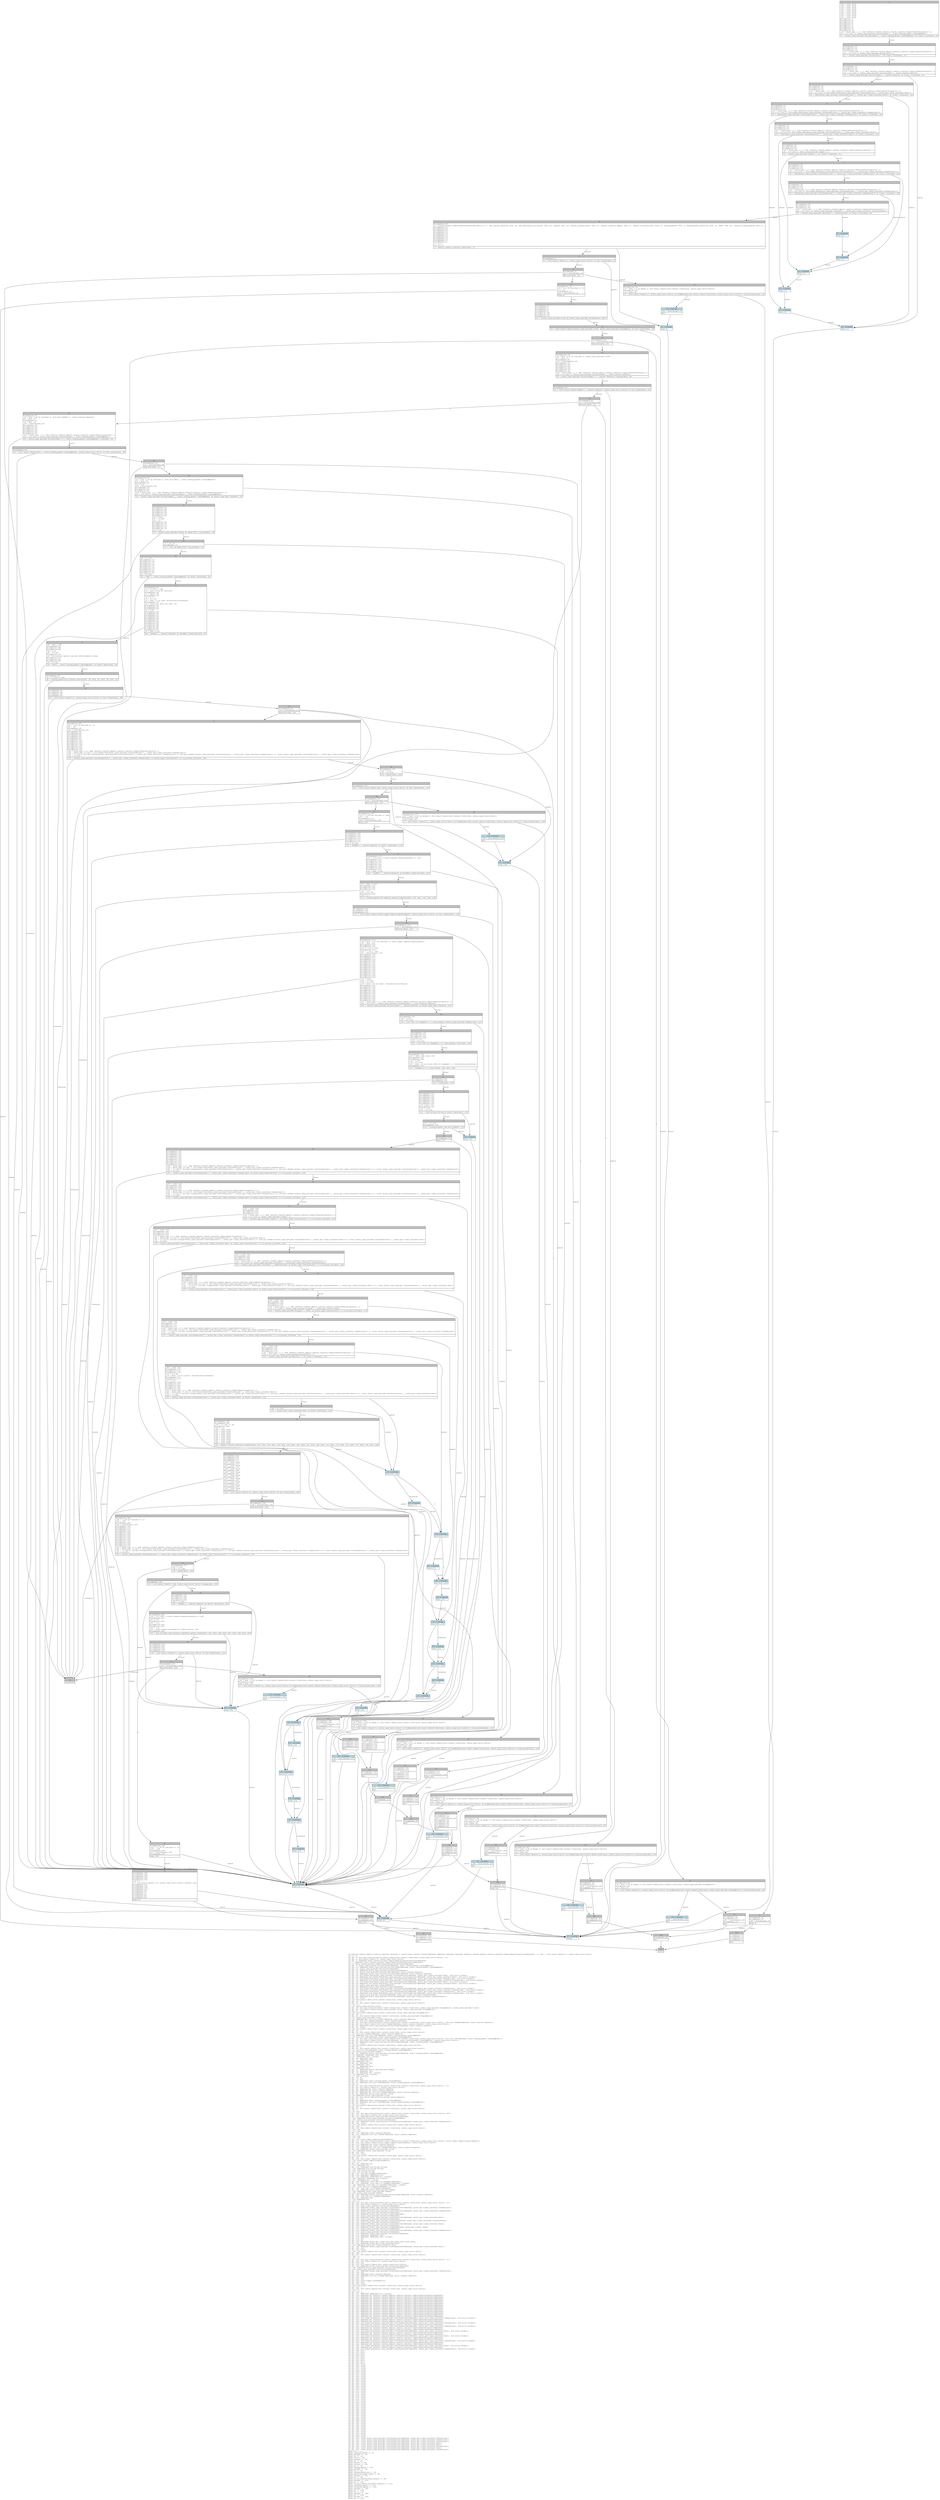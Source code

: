 digraph Mir_0_141 {
    graph [fontname="Courier, monospace"];
    node [fontname="Courier, monospace"];
    edge [fontname="Courier, monospace"];
    label=<fn handlers::handler_deposit_reserve_liquidity::process(_1: anchor_lang::context::Context&lt;ReErased, ReErased, ReErased, ReErased, handlers::handler_deposit_reserve_liquidity::DepositReserveLiquidity&lt;ReErased&gt;&gt;, _2: u64) -&gt; std::result::Result&lt;(), anchor_lang::error::Error&gt;<br align="left"/>let _3: ();<br align="left"/>let mut _4: std::ops::ControlFlow&lt;std::result::Result&lt;std::convert::Infallible, anchor_lang::error::Error&gt;, ()&gt;;<br align="left"/>let mut _5: std::result::Result&lt;(), anchor_lang::error::Error&gt;;<br align="left"/>let mut _6: &amp;ReErased state::nested_accounts::DepositReserveLiquidityAccounts&lt;ReErased&gt;;<br align="left"/>let _7: &amp;ReErased state::nested_accounts::DepositReserveLiquidityAccounts&lt;ReErased&gt;;<br align="left"/>let _8: state::nested_accounts::DepositReserveLiquidityAccounts&lt;ReErased&gt;;<br align="left"/>let mut _9: anchor_lang::prelude::AccountLoader&lt;ReErased, state::lending_market::LendingMarket&gt;;<br align="left"/>let mut _10: &amp;ReErased anchor_lang::prelude::AccountLoader&lt;ReErased, state::lending_market::LendingMarket&gt;;<br align="left"/>let mut _11: anchor_lang::prelude::AccountInfo&lt;ReErased&gt;;<br align="left"/>let mut _12: &amp;ReErased anchor_lang::prelude::AccountInfo&lt;ReErased&gt;;<br align="left"/>let mut _13: anchor_lang::prelude::AccountLoader&lt;ReErased, state::reserve::Reserve&gt;;<br align="left"/>let mut _14: &amp;ReErased anchor_lang::prelude::AccountLoader&lt;ReErased, state::reserve::Reserve&gt;;<br align="left"/>let mut _15: std::boxed::Box&lt;anchor_lang::prelude::InterfaceAccount&lt;ReErased, anchor_spl::token_interface::Mint&gt;, std::alloc::Global&gt;;<br align="left"/>let mut _16: &amp;ReErased std::boxed::Box&lt;anchor_lang::prelude::InterfaceAccount&lt;ReErased, anchor_spl::token_interface::Mint&gt;, std::alloc::Global&gt;;<br align="left"/>let mut _17: std::boxed::Box&lt;anchor_lang::prelude::InterfaceAccount&lt;ReErased, anchor_spl::token_interface::TokenAccount&gt;, std::alloc::Global&gt;;<br align="left"/>let mut _18: &amp;ReErased std::boxed::Box&lt;anchor_lang::prelude::InterfaceAccount&lt;ReErased, anchor_spl::token_interface::TokenAccount&gt;, std::alloc::Global&gt;;<br align="left"/>let mut _19: std::boxed::Box&lt;anchor_lang::prelude::InterfaceAccount&lt;ReErased, anchor_spl::token_interface::Mint&gt;, std::alloc::Global&gt;;<br align="left"/>let mut _20: &amp;ReErased std::boxed::Box&lt;anchor_lang::prelude::InterfaceAccount&lt;ReErased, anchor_spl::token_interface::Mint&gt;, std::alloc::Global&gt;;<br align="left"/>let mut _21: anchor_lang::prelude::Signer&lt;ReErased&gt;;<br align="left"/>let mut _22: &amp;ReErased anchor_lang::prelude::Signer&lt;ReErased&gt;;<br align="left"/>let mut _23: std::boxed::Box&lt;anchor_lang::prelude::InterfaceAccount&lt;ReErased, anchor_spl::token_interface::TokenAccount&gt;, std::alloc::Global&gt;;<br align="left"/>let mut _24: &amp;ReErased std::boxed::Box&lt;anchor_lang::prelude::InterfaceAccount&lt;ReErased, anchor_spl::token_interface::TokenAccount&gt;, std::alloc::Global&gt;;<br align="left"/>let mut _25: std::boxed::Box&lt;anchor_lang::prelude::InterfaceAccount&lt;ReErased, anchor_spl::token_interface::TokenAccount&gt;, std::alloc::Global&gt;;<br align="left"/>let mut _26: &amp;ReErased std::boxed::Box&lt;anchor_lang::prelude::InterfaceAccount&lt;ReErased, anchor_spl::token_interface::TokenAccount&gt;, std::alloc::Global&gt;;<br align="left"/>let mut _27: anchor_lang::prelude::Interface&lt;ReErased, anchor_spl::token_interface::TokenInterface&gt;;<br align="left"/>let mut _28: &amp;ReErased anchor_lang::prelude::Interface&lt;ReErased, anchor_spl::token_interface::TokenInterface&gt;;<br align="left"/>let mut _29: isize;<br align="left"/>let _30: std::result::Result&lt;std::convert::Infallible, anchor_lang::error::Error&gt;;<br align="left"/>let mut _31: !;<br align="left"/>let mut _32: std::result::Result&lt;std::convert::Infallible, anchor_lang::error::Error&gt;;<br align="left"/>let _33: ();<br align="left"/>let _34: anchor_lang::prelude::Clock;<br align="left"/>let mut _35: std::ops::ControlFlow&lt;std::result::Result&lt;std::convert::Infallible, anchor_lang::prelude::ProgramError&gt;, anchor_lang::prelude::Clock&gt;;<br align="left"/>let mut _36: std::result::Result&lt;anchor_lang::prelude::Clock, anchor_lang::prelude::ProgramError&gt;;<br align="left"/>let mut _37: isize;<br align="left"/>let _38: std::result::Result&lt;std::convert::Infallible, anchor_lang::prelude::ProgramError&gt;;<br align="left"/>let mut _39: !;<br align="left"/>let mut _40: std::result::Result&lt;std::convert::Infallible, anchor_lang::prelude::ProgramError&gt;;<br align="left"/>let _41: anchor_lang::prelude::Clock;<br align="left"/>let _42: &amp;ReErased mut std::cell::RefMut&lt;ReErased, state::reserve::Reserve&gt;;<br align="left"/>let mut _43: std::cell::RefMut&lt;ReErased, state::reserve::Reserve&gt;;<br align="left"/>let mut _44: std::ops::ControlFlow&lt;std::result::Result&lt;std::convert::Infallible, anchor_lang::error::Error&gt;, std::cell::RefMut&lt;ReErased, state::reserve::Reserve&gt;&gt;;<br align="left"/>let mut _45: std::result::Result&lt;std::cell::RefMut&lt;ReErased, state::reserve::Reserve&gt;, anchor_lang::error::Error&gt;;<br align="left"/>let mut _46: &amp;ReErased anchor_lang::prelude::AccountLoader&lt;ReErased, state::reserve::Reserve&gt;;<br align="left"/>let mut _47: isize;<br align="left"/>let _48: std::result::Result&lt;std::convert::Infallible, anchor_lang::error::Error&gt;;<br align="left"/>let mut _49: !;<br align="left"/>let mut _50: std::result::Result&lt;std::convert::Infallible, anchor_lang::error::Error&gt;;<br align="left"/>let _51: std::cell::RefMut&lt;ReErased, state::reserve::Reserve&gt;;<br align="left"/>let _52: &amp;ReErased std::cell::Ref&lt;ReErased, state::lending_market::LendingMarket&gt;;<br align="left"/>let _53: std::cell::Ref&lt;ReErased, state::lending_market::LendingMarket&gt;;<br align="left"/>let mut _54: std::ops::ControlFlow&lt;std::result::Result&lt;std::convert::Infallible, anchor_lang::error::Error&gt;, std::cell::Ref&lt;ReErased, state::lending_market::LendingMarket&gt;&gt;;<br align="left"/>let mut _55: std::result::Result&lt;std::cell::Ref&lt;ReErased, state::lending_market::LendingMarket&gt;, anchor_lang::error::Error&gt;;<br align="left"/>let mut _56: &amp;ReErased anchor_lang::prelude::AccountLoader&lt;ReErased, state::lending_market::LendingMarket&gt;;<br align="left"/>let mut _57: isize;<br align="left"/>let _58: std::result::Result&lt;std::convert::Infallible, anchor_lang::error::Error&gt;;<br align="left"/>let mut _59: !;<br align="left"/>let mut _60: std::result::Result&lt;std::convert::Infallible, anchor_lang::error::Error&gt;;<br align="left"/>let _61: std::cell::Ref&lt;ReErased, state::lending_market::LendingMarket&gt;;<br align="left"/>let _62: anchor_lang::prelude::Pubkey;<br align="left"/>let mut _63: &amp;ReErased anchor_lang::prelude::AccountLoader&lt;ReErased, state::lending_market::LendingMarket&gt;;<br align="left"/>let _64: &amp;ReErased [&amp;ReErased [u8]; 3_usize];<br align="left"/>let _65: [&amp;ReErased [u8]; 3_usize];<br align="left"/>let mut _66: &amp;ReErased [u8];<br align="left"/>let mut _67: &amp;ReErased [u8];<br align="left"/>let _68: &amp;ReErased [u8];<br align="left"/>let mut _69: &amp;ReErased [u8];<br align="left"/>let _70: &amp;ReErased [u8];<br align="left"/>let mut _71: &amp;ReErased [u8];<br align="left"/>let _72: &amp;ReErased [u8];<br align="left"/>let mut _73: &amp;ReErased anchor_lang::prelude::Pubkey;<br align="left"/>let mut _74: &amp;ReErased [u8];<br align="left"/>let mut _75: &amp;ReErased [u8; 1_usize];<br align="left"/>let _76: &amp;ReErased [u8; 1_usize];<br align="left"/>let _77: [u8; 1_usize];<br align="left"/>let mut _78: u8;<br align="left"/>let mut _79: u64;<br align="left"/>let mut _80: &amp;ReErased state::lending_market::LendingMarket;<br align="left"/>let mut _81: &amp;ReErased std::cell::Ref&lt;ReErased, state::lending_market::LendingMarket&gt;;<br align="left"/>let _82: ();<br align="left"/>let mut _83: std::ops::ControlFlow&lt;std::result::Result&lt;std::convert::Infallible, anchor_lang::error::Error&gt;, ()&gt;;<br align="left"/>let mut _84: std::result::Result&lt;(), anchor_lang::error::Error&gt;;<br align="left"/>let mut _85: &amp;ReErased mut state::reserve::Reserve;<br align="left"/>let mut _86: &amp;ReErased mut state::reserve::Reserve;<br align="left"/>let mut _87: &amp;ReErased mut std::cell::RefMut&lt;ReErased, state::reserve::Reserve&gt;;<br align="left"/>let mut _88: &amp;ReErased anchor_lang::prelude::Clock;<br align="left"/>let _89: &amp;ReErased anchor_lang::prelude::Clock;<br align="left"/>let mut _90: std::option::Option&lt;utils::prices::GetPriceResult&gt;;<br align="left"/>let mut _91: u16;<br align="left"/>let mut _92: &amp;ReErased state::lending_market::LendingMarket;<br align="left"/>let mut _93: &amp;ReErased std::cell::Ref&lt;ReErased, state::lending_market::LendingMarket&gt;;<br align="left"/>let mut _94: isize;<br align="left"/>let _95: std::result::Result&lt;std::convert::Infallible, anchor_lang::error::Error&gt;;<br align="left"/>let mut _96: !;<br align="left"/>let mut _97: std::result::Result&lt;std::convert::Infallible, anchor_lang::error::Error&gt;;<br align="left"/>let _98: ();<br align="left"/>let _99: u64;<br align="left"/>let mut _100: std::ops::ControlFlow&lt;std::result::Result&lt;std::convert::Infallible, anchor_lang::error::Error&gt;, u64&gt;;<br align="left"/>let mut _101: std::result::Result&lt;u64, anchor_lang::error::Error&gt;;<br align="left"/>let mut _102: &amp;ReErased anchor_lang::prelude::AccountInfo&lt;ReErased&gt;;<br align="left"/>let _103: &amp;ReErased anchor_lang::prelude::AccountInfo&lt;ReErased&gt;;<br align="left"/>let _104: anchor_lang::prelude::AccountInfo&lt;ReErased&gt;;<br align="left"/>let mut _105: &amp;ReErased anchor_lang::prelude::InterfaceAccount&lt;ReErased, anchor_spl::token_interface::TokenAccount&gt;;<br align="left"/>let mut _106: isize;<br align="left"/>let _107: std::result::Result&lt;std::convert::Infallible, anchor_lang::error::Error&gt;;<br align="left"/>let mut _108: !;<br align="left"/>let mut _109: std::result::Result&lt;std::convert::Infallible, anchor_lang::error::Error&gt;;<br align="left"/>let _110: u64;<br align="left"/>let _111: u64;<br align="left"/>let mut _112: &amp;ReErased state::reserve::Reserve;<br align="left"/>let mut _113: &amp;ReErased std::cell::RefMut&lt;ReErased, state::reserve::Reserve&gt;;<br align="left"/>let _114: u64;<br align="left"/>let _115: u64;<br align="left"/>let mut _116: state::types::DepositLiquidityResult;<br align="left"/>let mut _117: std::ops::ControlFlow&lt;std::result::Result&lt;std::convert::Infallible, anchor_lang::error::Error&gt;, state::types::DepositLiquidityResult&gt;;<br align="left"/>let mut _118: std::result::Result&lt;state::types::DepositLiquidityResult, anchor_lang::error::Error&gt;;<br align="left"/>let mut _119: &amp;ReErased mut state::reserve::Reserve;<br align="left"/>let mut _120: &amp;ReErased mut state::reserve::Reserve;<br align="left"/>let mut _121: &amp;ReErased mut std::cell::RefMut&lt;ReErased, state::reserve::Reserve&gt;;<br align="left"/>let mut _122: &amp;ReErased anchor_lang::prelude::Clock;<br align="left"/>let _123: &amp;ReErased anchor_lang::prelude::Clock;<br align="left"/>let mut _124: u64;<br align="left"/>let mut _125: isize;<br align="left"/>let _126: std::result::Result&lt;std::convert::Infallible, anchor_lang::error::Error&gt;;<br align="left"/>let mut _127: !;<br align="left"/>let mut _128: std::result::Result&lt;std::convert::Infallible, anchor_lang::error::Error&gt;;<br align="left"/>let _129: state::types::DepositLiquidityResult;<br align="left"/>let _130: ();<br align="left"/>let mut _131: &amp;ReErased str;<br align="left"/>let _132: &amp;ReErased str;<br align="left"/>let mut _133: &amp;ReErased std::string::String;<br align="left"/>let _134: &amp;ReErased std::string::String;<br align="left"/>let _135: std::string::String;<br align="left"/>let _136: std::string::String;<br align="left"/>let mut _137: std::fmt::Arguments&lt;ReErased&gt;;<br align="left"/>let mut _138: &amp;ReErased [&amp;ReErased str];<br align="left"/>let mut _139: &amp;ReErased [&amp;ReErased str; 2_usize];<br align="left"/>let _140: &amp;ReErased [&amp;ReErased str; 2_usize];<br align="left"/>let _141: [&amp;ReErased str; 2_usize];<br align="left"/>let mut _142: &amp;ReErased [core::fmt::rt::Argument&lt;ReErased&gt;];<br align="left"/>let mut _143: &amp;ReErased [core::fmt::rt::Argument&lt;ReErased&gt;; 2_usize];<br align="left"/>let _144: &amp;ReErased [core::fmt::rt::Argument&lt;ReErased&gt;; 2_usize];<br align="left"/>let _145: [core::fmt::rt::Argument&lt;ReErased&gt;; 2_usize];<br align="left"/>let mut _146: core::fmt::rt::Argument&lt;ReErased&gt;;<br align="left"/>let mut _147: &amp;ReErased anchor_lang::prelude::Pubkey;<br align="left"/>let _148: &amp;ReErased anchor_lang::prelude::Pubkey;<br align="left"/>let _149: anchor_lang::prelude::Pubkey;<br align="left"/>let mut _150: &amp;ReErased anchor_lang::prelude::AccountLoader&lt;ReErased, state::reserve::Reserve&gt;;<br align="left"/>let mut _151: core::fmt::rt::Argument&lt;ReErased&gt;;<br align="left"/>let mut _152: &amp;ReErased u64;<br align="left"/>let _153: &amp;ReErased u64;<br align="left"/>let _154: ();<br align="left"/>let mut _155: std::ops::ControlFlow&lt;std::result::Result&lt;std::convert::Infallible, anchor_lang::error::Error&gt;, ()&gt;;<br align="left"/>let mut _156: std::result::Result&lt;(), anchor_lang::error::Error&gt;;<br align="left"/>let mut _157: anchor_lang::prelude::AccountInfo&lt;ReErased&gt;;<br align="left"/>let mut _158: &amp;ReErased anchor_lang::prelude::InterfaceAccount&lt;ReErased, anchor_spl::token_interface::TokenAccount&gt;;<br align="left"/>let mut _159: anchor_lang::prelude::AccountInfo&lt;ReErased&gt;;<br align="left"/>let mut _160: &amp;ReErased anchor_lang::prelude::InterfaceAccount&lt;ReErased, anchor_spl::token_interface::TokenAccount&gt;;<br align="left"/>let mut _161: anchor_lang::prelude::AccountInfo&lt;ReErased&gt;;<br align="left"/>let mut _162: &amp;ReErased anchor_lang::prelude::Signer&lt;ReErased&gt;;<br align="left"/>let mut _163: anchor_lang::prelude::AccountInfo&lt;ReErased&gt;;<br align="left"/>let mut _164: &amp;ReErased anchor_lang::prelude::InterfaceAccount&lt;ReErased, anchor_spl::token_interface::Mint&gt;;<br align="left"/>let mut _165: anchor_lang::prelude::AccountInfo&lt;ReErased&gt;;<br align="left"/>let mut _166: &amp;ReErased anchor_lang::prelude::Interface&lt;ReErased, anchor_spl::token_interface::TokenInterface&gt;;<br align="left"/>let mut _167: anchor_lang::prelude::AccountInfo&lt;ReErased&gt;;<br align="left"/>let mut _168: &amp;ReErased anchor_lang::prelude::InterfaceAccount&lt;ReErased, anchor_spl::token_interface::Mint&gt;;<br align="left"/>let mut _169: anchor_lang::prelude::AccountInfo&lt;ReErased&gt;;<br align="left"/>let mut _170: &amp;ReErased anchor_lang::prelude::Program&lt;ReErased, anchor_spl::token::Token&gt;;<br align="left"/>let mut _171: anchor_lang::prelude::AccountInfo&lt;ReErased&gt;;<br align="left"/>let mut _172: &amp;ReErased anchor_lang::prelude::InterfaceAccount&lt;ReErased, anchor_spl::token_interface::TokenAccount&gt;;<br align="left"/>let mut _173: anchor_lang::prelude::AccountInfo&lt;ReErased&gt;;<br align="left"/>let mut _174: &amp;ReErased anchor_lang::prelude::AccountInfo&lt;ReErased&gt;;<br align="left"/>let mut _175: &amp;ReErased [&amp;ReErased [u8]];<br align="left"/>let mut _176: &amp;ReErased [&amp;ReErased [u8]; 3_usize];<br align="left"/>let mut _177: u64;<br align="left"/>let mut _178: u8;<br align="left"/>let mut _179: &amp;ReErased anchor_spl::token_2022::spl_token_2022::state::Mint;<br align="left"/>let mut _180: &amp;ReErased anchor_spl::token_interface::Mint;<br align="left"/>let _181: &amp;ReErased anchor_spl::token_interface::Mint;<br align="left"/>let mut _182: &amp;ReErased anchor_lang::prelude::InterfaceAccount&lt;ReErased, anchor_spl::token_interface::Mint&gt;;<br align="left"/>let mut _183: u64;<br align="left"/>let mut _184: isize;<br align="left"/>let _185: std::result::Result&lt;std::convert::Infallible, anchor_lang::error::Error&gt;;<br align="left"/>let mut _186: !;<br align="left"/>let mut _187: std::result::Result&lt;std::convert::Infallible, anchor_lang::error::Error&gt;;<br align="left"/>let _188: ();<br align="left"/>let _189: ();<br align="left"/>let mut _190: std::ops::ControlFlow&lt;std::result::Result&lt;std::convert::Infallible, anchor_lang::error::Error&gt;, ()&gt;;<br align="left"/>let mut _191: std::result::Result&lt;(), anchor_lang::error::Error&gt;;<br align="left"/>let mut _192: u64;<br align="left"/>let mut _193: std::result::Result&lt;u64, anchor_lang::error::Error&gt;;<br align="left"/>let mut _194: &amp;ReErased anchor_lang::prelude::AccountInfo&lt;ReErased&gt;;<br align="left"/>let _195: &amp;ReErased anchor_lang::prelude::AccountInfo&lt;ReErased&gt;;<br align="left"/>let _196: anchor_lang::prelude::AccountInfo&lt;ReErased&gt;;<br align="left"/>let mut _197: &amp;ReErased anchor_lang::prelude::InterfaceAccount&lt;ReErased, anchor_spl::token_interface::TokenAccount&gt;;<br align="left"/>let mut _198: u64;<br align="left"/>let mut _199: &amp;ReErased state::reserve::Reserve;<br align="left"/>let mut _200: &amp;ReErased std::cell::RefMut&lt;ReErased, state::reserve::Reserve&gt;;<br align="left"/>let mut _201: u64;<br align="left"/>let mut _202: u64;<br align="left"/>let mut _203: state::types::LendingAction;<br align="left"/>let mut _204: u64;<br align="left"/>let mut _205: isize;<br align="left"/>let _206: std::result::Result&lt;std::convert::Infallible, anchor_lang::error::Error&gt;;<br align="left"/>let mut _207: !;<br align="left"/>let mut _208: std::result::Result&lt;std::convert::Infallible, anchor_lang::error::Error&gt;;<br align="left"/>let _209: ();<br align="left"/>let mut _210: ();<br align="left"/>let mut _211: &amp;ReErased [&amp;ReErased str; 2_usize];<br align="left"/>let mut _212: &amp;ReErased mut handlers::handler_deposit_reserve_liquidity::DepositReserveLiquidity&lt;ReErased&gt;;<br align="left"/>let mut _213: &amp;ReErased mut handlers::handler_deposit_reserve_liquidity::DepositReserveLiquidity&lt;ReErased&gt;;<br align="left"/>let mut _214: &amp;ReErased mut handlers::handler_deposit_reserve_liquidity::DepositReserveLiquidity&lt;ReErased&gt;;<br align="left"/>let mut _215: &amp;ReErased mut handlers::handler_deposit_reserve_liquidity::DepositReserveLiquidity&lt;ReErased&gt;;<br align="left"/>let mut _216: &amp;ReErased mut handlers::handler_deposit_reserve_liquidity::DepositReserveLiquidity&lt;ReErased&gt;;<br align="left"/>let mut _217: &amp;ReErased mut handlers::handler_deposit_reserve_liquidity::DepositReserveLiquidity&lt;ReErased&gt;;<br align="left"/>let mut _218: &amp;ReErased mut handlers::handler_deposit_reserve_liquidity::DepositReserveLiquidity&lt;ReErased&gt;;<br align="left"/>let mut _219: &amp;ReErased mut handlers::handler_deposit_reserve_liquidity::DepositReserveLiquidity&lt;ReErased&gt;;<br align="left"/>let mut _220: &amp;ReErased mut handlers::handler_deposit_reserve_liquidity::DepositReserveLiquidity&lt;ReErased&gt;;<br align="left"/>let mut _221: &amp;ReErased mut handlers::handler_deposit_reserve_liquidity::DepositReserveLiquidity&lt;ReErased&gt;;<br align="left"/>let mut _222: &amp;ReErased mut handlers::handler_deposit_reserve_liquidity::DepositReserveLiquidity&lt;ReErased&gt;;<br align="left"/>let mut _223: &amp;ReErased mut handlers::handler_deposit_reserve_liquidity::DepositReserveLiquidity&lt;ReErased&gt;;<br align="left"/>let mut _224: &amp;ReErased mut handlers::handler_deposit_reserve_liquidity::DepositReserveLiquidity&lt;ReErased&gt;;<br align="left"/>let mut _225: &amp;ReErased mut handlers::handler_deposit_reserve_liquidity::DepositReserveLiquidity&lt;ReErased&gt;;<br align="left"/>let mut _226: std::boxed::Box&lt;anchor_lang::prelude::InterfaceAccount&lt;ReErased, anchor_spl::token_interface::TokenAccount&gt;, std::alloc::Global&gt;;<br align="left"/>let mut _227: &amp;ReErased mut handlers::handler_deposit_reserve_liquidity::DepositReserveLiquidity&lt;ReErased&gt;;<br align="left"/>let mut _228: &amp;ReErased mut handlers::handler_deposit_reserve_liquidity::DepositReserveLiquidity&lt;ReErased&gt;;<br align="left"/>let mut _229: std::boxed::Box&lt;anchor_lang::prelude::InterfaceAccount&lt;ReErased, anchor_spl::token_interface::TokenAccount&gt;, std::alloc::Global&gt;;<br align="left"/>let mut _230: &amp;ReErased mut handlers::handler_deposit_reserve_liquidity::DepositReserveLiquidity&lt;ReErased&gt;;<br align="left"/>let mut _231: std::boxed::Box&lt;anchor_lang::prelude::InterfaceAccount&lt;ReErased, anchor_spl::token_interface::TokenAccount&gt;, std::alloc::Global&gt;;<br align="left"/>let mut _232: &amp;ReErased mut handlers::handler_deposit_reserve_liquidity::DepositReserveLiquidity&lt;ReErased&gt;;<br align="left"/>let mut _233: &amp;ReErased mut handlers::handler_deposit_reserve_liquidity::DepositReserveLiquidity&lt;ReErased&gt;;<br align="left"/>let mut _234: std::boxed::Box&lt;anchor_lang::prelude::InterfaceAccount&lt;ReErased, anchor_spl::token_interface::Mint&gt;, std::alloc::Global&gt;;<br align="left"/>let mut _235: &amp;ReErased mut handlers::handler_deposit_reserve_liquidity::DepositReserveLiquidity&lt;ReErased&gt;;<br align="left"/>let mut _236: &amp;ReErased mut handlers::handler_deposit_reserve_liquidity::DepositReserveLiquidity&lt;ReErased&gt;;<br align="left"/>let mut _237: std::boxed::Box&lt;anchor_lang::prelude::InterfaceAccount&lt;ReErased, anchor_spl::token_interface::Mint&gt;, std::alloc::Global&gt;;<br align="left"/>let mut _238: &amp;ReErased mut handlers::handler_deposit_reserve_liquidity::DepositReserveLiquidity&lt;ReErased&gt;;<br align="left"/>let mut _239: &amp;ReErased mut handlers::handler_deposit_reserve_liquidity::DepositReserveLiquidity&lt;ReErased&gt;;<br align="left"/>let mut _240: std::boxed::Box&lt;anchor_lang::prelude::InterfaceAccount&lt;ReErased, anchor_spl::token_interface::TokenAccount&gt;, std::alloc::Global&gt;;<br align="left"/>let mut _241: &amp;ReErased mut handlers::handler_deposit_reserve_liquidity::DepositReserveLiquidity&lt;ReErased&gt;;<br align="left"/>let mut _242: &amp;ReErased mut handlers::handler_deposit_reserve_liquidity::DepositReserveLiquidity&lt;ReErased&gt;;<br align="left"/>let mut _243: std::boxed::Box&lt;anchor_lang::prelude::InterfaceAccount&lt;ReErased, anchor_spl::token_interface::Mint&gt;, std::alloc::Global&gt;;<br align="left"/>let mut _244: &amp;ReErased mut handlers::handler_deposit_reserve_liquidity::DepositReserveLiquidity&lt;ReErased&gt;;<br align="left"/>let mut _245: std::boxed::Box&lt;anchor_lang::prelude::InterfaceAccount&lt;ReErased, anchor_spl::token_interface::TokenAccount&gt;, std::alloc::Global&gt;;<br align="left"/>let mut _246: bool;<br align="left"/>let mut _247: bool;<br align="left"/>let mut _248: bool;<br align="left"/>let mut _249: bool;<br align="left"/>let mut _250: bool;<br align="left"/>let mut _251: bool;<br align="left"/>let mut _252: bool;<br align="left"/>let mut _253: bool;<br align="left"/>let mut _254: bool;<br align="left"/>let mut _255: isize;<br align="left"/>let mut _256: isize;<br align="left"/>let mut _257: isize;<br align="left"/>let mut _258: isize;<br align="left"/>let mut _259: isize;<br align="left"/>let mut _260: isize;<br align="left"/>let mut _261: isize;<br align="left"/>let mut _262: isize;<br align="left"/>let mut _263: isize;<br align="left"/>let mut _264: isize;<br align="left"/>let mut _265: isize;<br align="left"/>let mut _266: isize;<br align="left"/>let mut _267: isize;<br align="left"/>let mut _268: isize;<br align="left"/>let mut _269: isize;<br align="left"/>let mut _270: isize;<br align="left"/>let mut _271: isize;<br align="left"/>let mut _272: isize;<br align="left"/>let mut _273: isize;<br align="left"/>let mut _274: isize;<br align="left"/>let mut _275: isize;<br align="left"/>let mut _276: isize;<br align="left"/>let mut _277: isize;<br align="left"/>let mut _278: isize;<br align="left"/>let mut _279: isize;<br align="left"/>let mut _280: isize;<br align="left"/>let mut _281: isize;<br align="left"/>let mut _282: isize;<br align="left"/>let mut _283: isize;<br align="left"/>let mut _284: isize;<br align="left"/>let mut _285: isize;<br align="left"/>let mut _286: isize;<br align="left"/>let mut _287: isize;<br align="left"/>let mut _288: isize;<br align="left"/>let mut _289: isize;<br align="left"/>let mut _290: isize;<br align="left"/>let mut _291: isize;<br align="left"/>let mut _292: isize;<br align="left"/>let mut _293: isize;<br align="left"/>let mut _294: isize;<br align="left"/>let mut _295: isize;<br align="left"/>let mut _296: isize;<br align="left"/>let mut _297: isize;<br align="left"/>let mut _298: isize;<br align="left"/>let mut _299: isize;<br align="left"/>let mut _300: *const anchor_lang::prelude::InterfaceAccount&lt;ReErased, anchor_spl::token_interface::TokenAccount&gt;;<br align="left"/>let mut _301: *const anchor_lang::prelude::InterfaceAccount&lt;ReErased, anchor_spl::token_interface::TokenAccount&gt;;<br align="left"/>let mut _302: *const anchor_lang::prelude::InterfaceAccount&lt;ReErased, anchor_spl::token_interface::TokenAccount&gt;;<br align="left"/>let mut _303: *const anchor_lang::prelude::InterfaceAccount&lt;ReErased, anchor_spl::token_interface::Mint&gt;;<br align="left"/>let mut _304: *const anchor_lang::prelude::InterfaceAccount&lt;ReErased, anchor_spl::token_interface::Mint&gt;;<br align="left"/>let mut _305: *const anchor_lang::prelude::InterfaceAccount&lt;ReErased, anchor_spl::token_interface::TokenAccount&gt;;<br align="left"/>let mut _306: *const anchor_lang::prelude::InterfaceAccount&lt;ReErased, anchor_spl::token_interface::Mint&gt;;<br align="left"/>let mut _307: *const anchor_lang::prelude::InterfaceAccount&lt;ReErased, anchor_spl::token_interface::TokenAccount&gt;;<br align="left"/>debug ctx =&gt; _1;<br align="left"/>debug liquidity_amount =&gt; _2;<br align="left"/>debug residual =&gt; _30;<br align="left"/>debug val =&gt; _33;<br align="left"/>debug clock =&gt; _34;<br align="left"/>debug residual =&gt; _38;<br align="left"/>debug val =&gt; _41;<br align="left"/>debug reserve =&gt; _42;<br align="left"/>debug residual =&gt; _48;<br align="left"/>debug val =&gt; _51;<br align="left"/>debug lending_market =&gt; _52;<br align="left"/>debug residual =&gt; _58;<br align="left"/>debug val =&gt; _61;<br align="left"/>debug lending_market_key =&gt; _62;<br align="left"/>debug authority_signer_seeds =&gt; _64;<br align="left"/>debug residual =&gt; _95;<br align="left"/>debug val =&gt; _98;<br align="left"/>debug initial_reserve_token_balance =&gt; _99;<br align="left"/>debug residual =&gt; _107;<br align="left"/>debug val =&gt; _110;<br align="left"/>debug initial_reserve_available_liquidity =&gt; _111;<br align="left"/>debug liquidity_amount =&gt; _114;<br align="left"/>debug collateral_amount =&gt; _115;<br align="left"/>debug residual =&gt; _126;<br align="left"/>debug val =&gt; _129;<br align="left"/>debug res =&gt; _136;<br align="left"/>debug residual =&gt; _185;<br align="left"/>debug val =&gt; _188;<br align="left"/>debug residual =&gt; _206;<br align="left"/>debug val =&gt; _209;<br align="left"/>>;
    bb0__0_141 [shape="none", label=<<table border="0" cellborder="1" cellspacing="0"><tr><td bgcolor="gray" align="center" colspan="1">0</td></tr><tr><td align="left" balign="left">_254 = const false<br/>_253 = const false<br/>_252 = const false<br/>_251 = const false<br/>_250 = const false<br/>_249 = const false<br/>_248 = const false<br/>_247 = const false<br/>_246 = const false<br/>StorageLive(_3)<br/>StorageLive(_4)<br/>StorageLive(_5)<br/>StorageLive(_6)<br/>StorageLive(_7)<br/>StorageLive(_8)<br/>StorageLive(_9)<br/>StorageLive(_10)<br/>_212 = deref_copy (_1.1: &amp;mut handlers::handler_deposit_reserve_liquidity::DepositReserveLiquidity&lt;'_&gt;)<br/>_10 = &amp;((*_212).2: anchor_lang::prelude::AccountLoader&lt;'_, state::lending_market::LendingMarket&gt;)<br/></td></tr><tr><td align="left">_9 = &lt;anchor_lang::prelude::AccountLoader&lt;'_, state::lending_market::LendingMarket&gt; as Clone&gt;::clone(move _10)</td></tr></table>>];
    bb1__0_141 [shape="none", label=<<table border="0" cellborder="1" cellspacing="0"><tr><td bgcolor="gray" align="center" colspan="1">1</td></tr><tr><td align="left" balign="left">StorageDead(_10)<br/>StorageLive(_11)<br/>StorageLive(_12)<br/>_213 = deref_copy (_1.1: &amp;mut handlers::handler_deposit_reserve_liquidity::DepositReserveLiquidity&lt;'_&gt;)<br/>_12 = &amp;((*_213).3: anchor_lang::prelude::AccountInfo&lt;'_&gt;)<br/></td></tr><tr><td align="left">_11 = &lt;anchor_lang::prelude::AccountInfo&lt;'_&gt; as Clone&gt;::clone(move _12)</td></tr></table>>];
    bb2__0_141 [shape="none", label=<<table border="0" cellborder="1" cellspacing="0"><tr><td bgcolor="gray" align="center" colspan="1">2</td></tr><tr><td align="left" balign="left">StorageDead(_12)<br/>StorageLive(_13)<br/>StorageLive(_14)<br/>_214 = deref_copy (_1.1: &amp;mut handlers::handler_deposit_reserve_liquidity::DepositReserveLiquidity&lt;'_&gt;)<br/>_14 = &amp;((*_214).1: anchor_lang::prelude::AccountLoader&lt;'_, state::reserve::Reserve&gt;)<br/></td></tr><tr><td align="left">_13 = &lt;anchor_lang::prelude::AccountLoader&lt;'_, reserve::Reserve&gt; as Clone&gt;::clone(move _14)</td></tr></table>>];
    bb3__0_141 [shape="none", label=<<table border="0" cellborder="1" cellspacing="0"><tr><td bgcolor="gray" align="center" colspan="1">3</td></tr><tr><td align="left" balign="left">StorageDead(_14)<br/>StorageLive(_15)<br/>StorageLive(_16)<br/>_215 = deref_copy (_1.1: &amp;mut handlers::handler_deposit_reserve_liquidity::DepositReserveLiquidity&lt;'_&gt;)<br/>_16 = &amp;((*_215).4: std::boxed::Box&lt;anchor_lang::prelude::InterfaceAccount&lt;'_, anchor_spl::token_interface::Mint&gt;&gt;)<br/></td></tr><tr><td align="left">_15 = &lt;Box&lt;anchor_lang::prelude::InterfaceAccount&lt;'_, anchor_spl::token_interface::Mint&gt;&gt; as Clone&gt;::clone(move _16)</td></tr></table>>];
    bb4__0_141 [shape="none", label=<<table border="0" cellborder="1" cellspacing="0"><tr><td bgcolor="gray" align="center" colspan="1">4</td></tr><tr><td align="left" balign="left">StorageDead(_16)<br/>StorageLive(_17)<br/>StorageLive(_18)<br/>_216 = deref_copy (_1.1: &amp;mut handlers::handler_deposit_reserve_liquidity::DepositReserveLiquidity&lt;'_&gt;)<br/>_18 = &amp;((*_216).5: std::boxed::Box&lt;anchor_lang::prelude::InterfaceAccount&lt;'_, anchor_spl::token_interface::TokenAccount&gt;&gt;)<br/></td></tr><tr><td align="left">_17 = &lt;Box&lt;anchor_lang::prelude::InterfaceAccount&lt;'_, anchor_spl::token_interface::TokenAccount&gt;&gt; as Clone&gt;::clone(move _18)</td></tr></table>>];
    bb5__0_141 [shape="none", label=<<table border="0" cellborder="1" cellspacing="0"><tr><td bgcolor="gray" align="center" colspan="1">5</td></tr><tr><td align="left" balign="left">StorageDead(_18)<br/>StorageLive(_19)<br/>StorageLive(_20)<br/>_217 = deref_copy (_1.1: &amp;mut handlers::handler_deposit_reserve_liquidity::DepositReserveLiquidity&lt;'_&gt;)<br/>_20 = &amp;((*_217).6: std::boxed::Box&lt;anchor_lang::prelude::InterfaceAccount&lt;'_, anchor_spl::token_interface::Mint&gt;&gt;)<br/></td></tr><tr><td align="left">_19 = &lt;Box&lt;anchor_lang::prelude::InterfaceAccount&lt;'_, anchor_spl::token_interface::Mint&gt;&gt; as Clone&gt;::clone(move _20)</td></tr></table>>];
    bb6__0_141 [shape="none", label=<<table border="0" cellborder="1" cellspacing="0"><tr><td bgcolor="gray" align="center" colspan="1">6</td></tr><tr><td align="left" balign="left">StorageDead(_20)<br/>StorageLive(_21)<br/>StorageLive(_22)<br/>_218 = deref_copy (_1.1: &amp;mut handlers::handler_deposit_reserve_liquidity::DepositReserveLiquidity&lt;'_&gt;)<br/>_22 = &amp;((*_218).0: anchor_lang::prelude::Signer&lt;'_&gt;)<br/></td></tr><tr><td align="left">_21 = &lt;anchor_lang::prelude::Signer&lt;'_&gt; as Clone&gt;::clone(move _22)</td></tr></table>>];
    bb7__0_141 [shape="none", label=<<table border="0" cellborder="1" cellspacing="0"><tr><td bgcolor="gray" align="center" colspan="1">7</td></tr><tr><td align="left" balign="left">StorageDead(_22)<br/>StorageLive(_23)<br/>StorageLive(_24)<br/>_219 = deref_copy (_1.1: &amp;mut handlers::handler_deposit_reserve_liquidity::DepositReserveLiquidity&lt;'_&gt;)<br/>_24 = &amp;((*_219).7: std::boxed::Box&lt;anchor_lang::prelude::InterfaceAccount&lt;'_, anchor_spl::token_interface::TokenAccount&gt;&gt;)<br/></td></tr><tr><td align="left">_23 = &lt;Box&lt;anchor_lang::prelude::InterfaceAccount&lt;'_, anchor_spl::token_interface::TokenAccount&gt;&gt; as Clone&gt;::clone(move _24)</td></tr></table>>];
    bb8__0_141 [shape="none", label=<<table border="0" cellborder="1" cellspacing="0"><tr><td bgcolor="gray" align="center" colspan="1">8</td></tr><tr><td align="left" balign="left">StorageDead(_24)<br/>StorageLive(_25)<br/>StorageLive(_26)<br/>_220 = deref_copy (_1.1: &amp;mut handlers::handler_deposit_reserve_liquidity::DepositReserveLiquidity&lt;'_&gt;)<br/>_26 = &amp;((*_220).8: std::boxed::Box&lt;anchor_lang::prelude::InterfaceAccount&lt;'_, anchor_spl::token_interface::TokenAccount&gt;&gt;)<br/></td></tr><tr><td align="left">_25 = &lt;Box&lt;anchor_lang::prelude::InterfaceAccount&lt;'_, anchor_spl::token_interface::TokenAccount&gt;&gt; as Clone&gt;::clone(move _26)</td></tr></table>>];
    bb9__0_141 [shape="none", label=<<table border="0" cellborder="1" cellspacing="0"><tr><td bgcolor="gray" align="center" colspan="1">9</td></tr><tr><td align="left" balign="left">StorageDead(_26)<br/>StorageLive(_27)<br/>StorageLive(_28)<br/>_221 = deref_copy (_1.1: &amp;mut handlers::handler_deposit_reserve_liquidity::DepositReserveLiquidity&lt;'_&gt;)<br/>_28 = &amp;((*_221).10: anchor_lang::prelude::Interface&lt;'_, anchor_spl::token_interface::TokenInterface&gt;)<br/></td></tr><tr><td align="left">_27 = &lt;anchor_lang::prelude::Interface&lt;'_, TokenInterface&gt; as Clone&gt;::clone(move _28)</td></tr></table>>];
    bb10__0_141 [shape="none", label=<<table border="0" cellborder="1" cellspacing="0"><tr><td bgcolor="gray" align="center" colspan="1">10</td></tr><tr><td align="left" balign="left">StorageDead(_28)<br/>_8 = nested_accounts::DepositReserveLiquidityAccounts::&lt;'_&gt; { user_source_liquidity: move _23, user_destination_collateral: move _25, reserve: move _13, reserve_liquidity_mint: move _15, reserve_liquidity_supply: move _17, reserve_collateral_mint: move _19, lending_market: move _9, lending_market_authority: move _11, owner: move _21, liquidity_token_program: move _27 }<br/>StorageDead(_27)<br/>StorageDead(_25)<br/>StorageDead(_23)<br/>StorageDead(_21)<br/>StorageDead(_19)<br/>StorageDead(_17)<br/>StorageDead(_15)<br/>StorageDead(_13)<br/>StorageDead(_11)<br/>StorageDead(_9)<br/>_7 = &amp;_8<br/>_6 = &amp;(*_7)<br/></td></tr><tr><td align="left">_5 = deposit_reserve_liquidity_checks(move _6)</td></tr></table>>];
    bb11__0_141 [shape="none", label=<<table border="0" cellborder="1" cellspacing="0"><tr><td bgcolor="gray" align="center" colspan="1">11</td></tr><tr><td align="left" balign="left">StorageDead(_6)<br/></td></tr><tr><td align="left">_4 = &lt;std::result::Result&lt;(), anchor_lang::error::Error&gt; as Try&gt;::branch(move _5)</td></tr></table>>];
    bb12__0_141 [shape="none", label=<<table border="0" cellborder="1" cellspacing="0"><tr><td bgcolor="gray" align="center" colspan="1">12</td></tr><tr><td align="left" balign="left">StorageDead(_5)<br/>_29 = discriminant(_4)<br/></td></tr><tr><td align="left">switchInt(move _29)</td></tr></table>>];
    bb13__0_141 [shape="none", label=<<table border="0" cellborder="1" cellspacing="0"><tr><td bgcolor="gray" align="center" colspan="1">13</td></tr><tr><td align="left" balign="left">StorageLive(_33)<br/>_33 = ((_4 as Continue).0: ())<br/>_3 = _33<br/>StorageDead(_33)<br/>_255 = discriminant(_4)<br/></td></tr><tr><td align="left">drop(_8)</td></tr></table>>];
    bb14__0_141 [shape="none", label=<<table border="0" cellborder="1" cellspacing="0"><tr><td bgcolor="gray" align="center" colspan="1">14</td></tr><tr><td align="left">unreachable</td></tr></table>>];
    bb15__0_141 [shape="none", label=<<table border="0" cellborder="1" cellspacing="0"><tr><td bgcolor="gray" align="center" colspan="1">15</td></tr><tr><td align="left" balign="left">StorageLive(_30)<br/>_30 = move ((_4 as Break).0: std::result::Result&lt;std::convert::Infallible, anchor_lang::error::Error&gt;)<br/>StorageLive(_32)<br/>_32 = move _30<br/></td></tr><tr><td align="left">_0 = &lt;std::result::Result&lt;(), anchor_lang::error::Error&gt; as FromResidual&lt;std::result::Result&lt;Infallible, anchor_lang::error::Error&gt;&gt;&gt;::from_residual(move _32)</td></tr></table>>];
    bb16__0_141 [shape="none", label=<<table border="0" cellborder="1" cellspacing="0"><tr><td bgcolor="gray" align="center" colspan="1">16</td></tr><tr><td align="left" balign="left">StorageDead(_32)<br/>StorageDead(_30)<br/>_289 = discriminant(_4)<br/></td></tr><tr><td align="left">drop(_8)</td></tr></table>>];
    bb17__0_141 [shape="none", label=<<table border="0" cellborder="1" cellspacing="0"><tr><td bgcolor="gray" align="center" colspan="1">17</td></tr><tr><td align="left" balign="left">StorageDead(_8)<br/>StorageDead(_7)<br/>StorageDead(_4)<br/>StorageDead(_3)<br/>StorageLive(_34)<br/>StorageLive(_35)<br/>StorageLive(_36)<br/></td></tr><tr><td align="left">_36 = &lt;anchor_lang::prelude::Clock as anchor_lang::prelude::SolanaSysvar&gt;::get()</td></tr></table>>];
    bb18__0_141 [shape="none", label=<<table border="0" cellborder="1" cellspacing="0"><tr><td bgcolor="gray" align="center" colspan="1">18</td></tr><tr><td align="left">_35 = &lt;std::result::Result&lt;anchor_lang::prelude::Clock, anchor_lang::prelude::ProgramError&gt; as Try&gt;::branch(move _36)</td></tr></table>>];
    bb19__0_141 [shape="none", label=<<table border="0" cellborder="1" cellspacing="0"><tr><td bgcolor="gray" align="center" colspan="1">19</td></tr><tr><td align="left" balign="left">StorageDead(_36)<br/>_37 = discriminant(_35)<br/></td></tr><tr><td align="left">switchInt(move _37)</td></tr></table>>];
    bb20__0_141 [shape="none", label=<<table border="0" cellborder="1" cellspacing="0"><tr><td bgcolor="gray" align="center" colspan="1">20</td></tr><tr><td align="left" balign="left">StorageLive(_41)<br/>_41 = move ((_35 as Continue).0: anchor_lang::prelude::Clock)<br/>_34 = move _41<br/>StorageDead(_41)<br/>_257 = discriminant(_35)<br/>StorageDead(_35)<br/>StorageLive(_42)<br/>StorageLive(_43)<br/>StorageLive(_44)<br/>StorageLive(_45)<br/>StorageLive(_46)<br/>_222 = deref_copy (_1.1: &amp;mut handlers::handler_deposit_reserve_liquidity::DepositReserveLiquidity&lt;'_&gt;)<br/>_46 = &amp;((*_222).1: anchor_lang::prelude::AccountLoader&lt;'_, state::reserve::Reserve&gt;)<br/></td></tr><tr><td align="left">_45 = anchor_lang::prelude::AccountLoader::&lt;'_, reserve::Reserve&gt;::load_mut(move _46)</td></tr></table>>];
    bb21__0_141 [shape="none", label=<<table border="0" cellborder="1" cellspacing="0"><tr><td bgcolor="gray" align="center" colspan="1">21</td></tr><tr><td align="left" balign="left">StorageLive(_38)<br/>_38 = move ((_35 as Break).0: std::result::Result&lt;std::convert::Infallible, anchor_lang::prelude::ProgramError&gt;)<br/>StorageLive(_40)<br/>_40 = move _38<br/></td></tr><tr><td align="left">_0 = &lt;std::result::Result&lt;(), anchor_lang::error::Error&gt; as FromResidual&lt;std::result::Result&lt;Infallible, anchor_lang::prelude::ProgramError&gt;&gt;&gt;::from_residual(move _40)</td></tr></table>>];
    bb22__0_141 [shape="none", label=<<table border="0" cellborder="1" cellspacing="0"><tr><td bgcolor="gray" align="center" colspan="1">22</td></tr><tr><td align="left" balign="left">StorageDead(_40)<br/>StorageDead(_38)<br/>_287 = discriminant(_35)<br/>StorageDead(_35)<br/></td></tr><tr><td align="left">goto</td></tr></table>>];
    bb23__0_141 [shape="none", label=<<table border="0" cellborder="1" cellspacing="0"><tr><td bgcolor="gray" align="center" colspan="1">23</td></tr><tr><td align="left" balign="left">StorageDead(_46)<br/></td></tr><tr><td align="left">_44 = &lt;std::result::Result&lt;RefMut&lt;'_, reserve::Reserve&gt;, anchor_lang::error::Error&gt; as Try&gt;::branch(move _45)</td></tr></table>>];
    bb24__0_141 [shape="none", label=<<table border="0" cellborder="1" cellspacing="0"><tr><td bgcolor="gray" align="center" colspan="1">24</td></tr><tr><td align="left" balign="left">StorageDead(_45)<br/>_47 = discriminant(_44)<br/></td></tr><tr><td align="left">switchInt(move _47)</td></tr></table>>];
    bb25__0_141 [shape="none", label=<<table border="0" cellborder="1" cellspacing="0"><tr><td bgcolor="gray" align="center" colspan="1">25</td></tr><tr><td align="left" balign="left">StorageLive(_51)<br/>_51 = move ((_44 as Continue).0: std::cell::RefMut&lt;'_, state::reserve::Reserve&gt;)<br/>_43 = move _51<br/>StorageDead(_51)<br/>_42 = &amp;mut _43<br/>_259 = discriminant(_44)<br/>StorageDead(_44)<br/>StorageLive(_52)<br/>StorageLive(_53)<br/>StorageLive(_54)<br/>StorageLive(_55)<br/>StorageLive(_56)<br/>_223 = deref_copy (_1.1: &amp;mut handlers::handler_deposit_reserve_liquidity::DepositReserveLiquidity&lt;'_&gt;)<br/>_56 = &amp;((*_223).2: anchor_lang::prelude::AccountLoader&lt;'_, state::lending_market::LendingMarket&gt;)<br/></td></tr><tr><td align="left">_55 = anchor_lang::prelude::AccountLoader::&lt;'_, state::lending_market::LendingMarket&gt;::load(move _56)</td></tr></table>>];
    bb26__0_141 [shape="none", label=<<table border="0" cellborder="1" cellspacing="0"><tr><td bgcolor="gray" align="center" colspan="1">26</td></tr><tr><td align="left" balign="left">StorageLive(_48)<br/>_48 = move ((_44 as Break).0: std::result::Result&lt;std::convert::Infallible, anchor_lang::error::Error&gt;)<br/>StorageLive(_50)<br/>_50 = move _48<br/></td></tr><tr><td align="left">_0 = &lt;std::result::Result&lt;(), anchor_lang::error::Error&gt; as FromResidual&lt;std::result::Result&lt;Infallible, anchor_lang::error::Error&gt;&gt;&gt;::from_residual(move _50)</td></tr></table>>];
    bb27__0_141 [shape="none", label=<<table border="0" cellborder="1" cellspacing="0"><tr><td bgcolor="gray" align="center" colspan="1">27</td></tr><tr><td align="left" balign="left">StorageDead(_50)<br/>StorageDead(_48)<br/>_285 = discriminant(_44)<br/>StorageDead(_44)<br/></td></tr><tr><td align="left">goto</td></tr></table>>];
    bb28__0_141 [shape="none", label=<<table border="0" cellborder="1" cellspacing="0"><tr><td bgcolor="gray" align="center" colspan="1">28</td></tr><tr><td align="left" balign="left">StorageDead(_56)<br/></td></tr><tr><td align="left">_54 = &lt;std::result::Result&lt;Ref&lt;'_, state::lending_market::LendingMarket&gt;, anchor_lang::error::Error&gt; as Try&gt;::branch(move _55)</td></tr></table>>];
    bb29__0_141 [shape="none", label=<<table border="0" cellborder="1" cellspacing="0"><tr><td bgcolor="gray" align="center" colspan="1">29</td></tr><tr><td align="left" balign="left">StorageDead(_55)<br/>_57 = discriminant(_54)<br/></td></tr><tr><td align="left">switchInt(move _57)</td></tr></table>>];
    bb30__0_141 [shape="none", label=<<table border="0" cellborder="1" cellspacing="0"><tr><td bgcolor="gray" align="center" colspan="1">30</td></tr><tr><td align="left" balign="left">StorageLive(_61)<br/>_61 = move ((_54 as Continue).0: std::cell::Ref&lt;'_, state::lending_market::LendingMarket&gt;)<br/>_53 = move _61<br/>StorageDead(_61)<br/>_52 = &amp;_53<br/>_261 = discriminant(_54)<br/>StorageDead(_54)<br/>StorageLive(_62)<br/>StorageLive(_63)<br/>_224 = deref_copy (_1.1: &amp;mut handlers::handler_deposit_reserve_liquidity::DepositReserveLiquidity&lt;'_&gt;)<br/>_63 = &amp;((*_224).2: anchor_lang::prelude::AccountLoader&lt;'_, state::lending_market::LendingMarket&gt;)<br/></td></tr><tr><td align="left">_62 = &lt;anchor_lang::prelude::AccountLoader&lt;'_, state::lending_market::LendingMarket&gt; as anchor_lang::Key&gt;::key(move _63)</td></tr></table>>];
    bb31__0_141 [shape="none", label=<<table border="0" cellborder="1" cellspacing="0"><tr><td bgcolor="gray" align="center" colspan="1">31</td></tr><tr><td align="left" balign="left">StorageLive(_58)<br/>_58 = move ((_54 as Break).0: std::result::Result&lt;std::convert::Infallible, anchor_lang::error::Error&gt;)<br/>StorageLive(_60)<br/>_60 = move _58<br/></td></tr><tr><td align="left">_0 = &lt;std::result::Result&lt;(), anchor_lang::error::Error&gt; as FromResidual&lt;std::result::Result&lt;Infallible, anchor_lang::error::Error&gt;&gt;&gt;::from_residual(move _60)</td></tr></table>>];
    bb32__0_141 [shape="none", label=<<table border="0" cellborder="1" cellspacing="0"><tr><td bgcolor="gray" align="center" colspan="1">32</td></tr><tr><td align="left" balign="left">StorageDead(_60)<br/>StorageDead(_58)<br/>_283 = discriminant(_54)<br/>StorageDead(_54)<br/></td></tr><tr><td align="left">goto</td></tr></table>>];
    bb33__0_141 [shape="none", label=<<table border="0" cellborder="1" cellspacing="0"><tr><td bgcolor="gray" align="center" colspan="1">33</td></tr><tr><td align="left" balign="left">StorageDead(_63)<br/>StorageLive(_64)<br/>StorageLive(_65)<br/>StorageLive(_66)<br/>StorageLive(_67)<br/>StorageLive(_68)<br/>_68 = const _<br/>_67 = &amp;(*_68)<br/>_66 = _67<br/>StorageLive(_69)<br/>StorageLive(_70)<br/>StorageLive(_71)<br/>StorageLive(_72)<br/>StorageLive(_73)<br/>_73 = &amp;_62<br/></td></tr><tr><td align="left">_72 = &lt;anchor_lang::prelude::Pubkey as AsRef&lt;[u8]&gt;&gt;::as_ref(move _73)</td></tr></table>>];
    bb34__0_141 [shape="none", label=<<table border="0" cellborder="1" cellspacing="0"><tr><td bgcolor="gray" align="center" colspan="1">34</td></tr><tr><td align="left" balign="left">_71 = &amp;(*_72)<br/>StorageDead(_73)<br/></td></tr><tr><td align="left">_70 = &lt;[u8] as AsRef&lt;[u8]&gt;&gt;::as_ref(move _71)</td></tr></table>>];
    bb35__0_141 [shape="none", label=<<table border="0" cellborder="1" cellspacing="0"><tr><td bgcolor="gray" align="center" colspan="1">35</td></tr><tr><td align="left" balign="left">_69 = &amp;(*_70)<br/>StorageDead(_71)<br/>StorageLive(_74)<br/>StorageLive(_75)<br/>StorageLive(_76)<br/>StorageLive(_77)<br/>StorageLive(_78)<br/>StorageLive(_79)<br/>StorageLive(_80)<br/>StorageLive(_81)<br/>_81 = &amp;(*_52)<br/></td></tr><tr><td align="left">_80 = &lt;Ref&lt;'_, state::lending_market::LendingMarket&gt; as Deref&gt;::deref(move _81)</td></tr></table>>];
    bb36__0_141 [shape="none", label=<<table border="0" cellborder="1" cellspacing="0"><tr><td bgcolor="gray" align="center" colspan="1">36</td></tr><tr><td align="left" balign="left">StorageDead(_81)<br/>_79 = ((*_80).1: u64)<br/>_78 = move _79 as u8 (IntToInt)<br/>StorageDead(_79)<br/>_77 = [move _78]<br/>StorageDead(_78)<br/>_76 = &amp;_77<br/>_75 = &amp;(*_76)<br/>_74 = move _75 as &amp;[u8] (PointerCoercion(Unsize))<br/>StorageDead(_75)<br/>_65 = [move _66, move _69, move _74]<br/>StorageDead(_74)<br/>StorageDead(_69)<br/>StorageDead(_66)<br/>_64 = &amp;_65<br/>StorageDead(_80)<br/>StorageDead(_76)<br/>StorageDead(_72)<br/>StorageDead(_70)<br/>StorageDead(_68)<br/>StorageDead(_67)<br/>StorageLive(_82)<br/>StorageLive(_83)<br/>StorageLive(_84)<br/>StorageLive(_85)<br/>StorageLive(_86)<br/>StorageLive(_87)<br/>_87 = &amp;mut (*_42)<br/></td></tr><tr><td align="left">_86 = &lt;RefMut&lt;'_, reserve::Reserve&gt; as DerefMut&gt;::deref_mut(move _87)</td></tr></table>>];
    bb37__0_141 [shape="none", label=<<table border="0" cellborder="1" cellspacing="0"><tr><td bgcolor="gray" align="center" colspan="1">37</td></tr><tr><td align="left" balign="left">_85 = &amp;mut (*_86)<br/>StorageDead(_87)<br/>StorageLive(_88)<br/>StorageLive(_89)<br/>_89 = &amp;_34<br/>_88 = &amp;(*_89)<br/>StorageLive(_90)<br/>_90 = std::option::Option::&lt;prices::GetPriceResult&gt;::None<br/>StorageLive(_91)<br/>StorageLive(_92)<br/>StorageLive(_93)<br/>_93 = &amp;(*_52)<br/></td></tr><tr><td align="left">_92 = &lt;Ref&lt;'_, state::lending_market::LendingMarket&gt; as Deref&gt;::deref(move _93)</td></tr></table>>];
    bb38__0_141 [shape="none", label=<<table border="0" cellborder="1" cellspacing="0"><tr><td bgcolor="gray" align="center" colspan="1">38</td></tr><tr><td align="left" balign="left">StorageDead(_93)<br/>_91 = ((*_92).5: u16)<br/></td></tr><tr><td align="left">_84 = lending_operations::refresh_reserve(move _85, move _88, move _90, move _91)</td></tr></table>>];
    bb39__0_141 [shape="none", label=<<table border="0" cellborder="1" cellspacing="0"><tr><td bgcolor="gray" align="center" colspan="1">39</td></tr><tr><td align="left" balign="left">StorageDead(_91)<br/>StorageDead(_90)<br/>StorageDead(_88)<br/>StorageDead(_85)<br/></td></tr><tr><td align="left">_83 = &lt;std::result::Result&lt;(), anchor_lang::error::Error&gt; as Try&gt;::branch(move _84)</td></tr></table>>];
    bb40__0_141 [shape="none", label=<<table border="0" cellborder="1" cellspacing="0"><tr><td bgcolor="gray" align="center" colspan="1">40</td></tr><tr><td align="left" balign="left">StorageDead(_84)<br/>_94 = discriminant(_83)<br/></td></tr><tr><td align="left">switchInt(move _94)</td></tr></table>>];
    bb41__0_141 [shape="none", label=<<table border="0" cellborder="1" cellspacing="0"><tr><td bgcolor="gray" align="center" colspan="1">41</td></tr><tr><td align="left" balign="left">StorageLive(_98)<br/>_98 = ((_83 as Continue).0: ())<br/>_82 = _98<br/>StorageDead(_98)<br/>_263 = discriminant(_83)<br/>StorageDead(_92)<br/>StorageDead(_89)<br/>StorageDead(_86)<br/>StorageDead(_83)<br/>StorageDead(_82)<br/>StorageLive(_99)<br/>StorageLive(_100)<br/>StorageLive(_101)<br/>StorageLive(_102)<br/>StorageLive(_103)<br/>StorageLive(_104)<br/>StorageLive(_105)<br/>_225 = deref_copy (_1.1: &amp;mut handlers::handler_deposit_reserve_liquidity::DepositReserveLiquidity&lt;'_&gt;)<br/>_226 = deref_copy ((*_225).5: std::boxed::Box&lt;anchor_lang::prelude::InterfaceAccount&lt;'_, anchor_spl::token_interface::TokenAccount&gt;&gt;)<br/>_300 = (((_226.0: std::ptr::Unique&lt;anchor_lang::prelude::InterfaceAccount&lt;'_, anchor_spl::token_interface::TokenAccount&gt;&gt;).0: std::ptr::NonNull&lt;anchor_lang::prelude::InterfaceAccount&lt;'_, anchor_spl::token_interface::TokenAccount&gt;&gt;).0: *const anchor_lang::prelude::InterfaceAccount&lt;'_, anchor_spl::token_interface::TokenAccount&gt;)<br/>_105 = &amp;(*_300)<br/></td></tr><tr><td align="left">_104 = &lt;anchor_lang::prelude::InterfaceAccount&lt;'_, anchor_spl::token_interface::TokenAccount&gt; as anchor_lang::ToAccountInfo&lt;'_&gt;&gt;::to_account_info(move _105)</td></tr></table>>];
    bb42__0_141 [shape="none", label=<<table border="0" cellborder="1" cellspacing="0"><tr><td bgcolor="gray" align="center" colspan="1">42</td></tr><tr><td align="left" balign="left">StorageLive(_95)<br/>_95 = move ((_83 as Break).0: std::result::Result&lt;std::convert::Infallible, anchor_lang::error::Error&gt;)<br/>StorageLive(_97)<br/>_97 = move _95<br/></td></tr><tr><td align="left">_0 = &lt;std::result::Result&lt;(), anchor_lang::error::Error&gt; as FromResidual&lt;std::result::Result&lt;Infallible, anchor_lang::error::Error&gt;&gt;&gt;::from_residual(move _97)</td></tr></table>>];
    bb43__0_141 [shape="none", label=<<table border="0" cellborder="1" cellspacing="0"><tr><td bgcolor="gray" align="center" colspan="1">43</td></tr><tr><td align="left" balign="left">StorageDead(_97)<br/>StorageDead(_95)<br/>_281 = discriminant(_83)<br/>StorageDead(_92)<br/>StorageDead(_89)<br/>StorageDead(_86)<br/>StorageDead(_83)<br/>StorageDead(_82)<br/></td></tr><tr><td align="left">goto</td></tr></table>>];
    bb44__0_141 [shape="none", label=<<table border="0" cellborder="1" cellspacing="0"><tr><td bgcolor="gray" align="center" colspan="1">44</td></tr><tr><td align="left" balign="left">StorageDead(_105)<br/>_103 = &amp;_104<br/>_102 = &amp;(*_103)<br/></td></tr><tr><td align="left">_101 = amount(move _102)</td></tr></table>>];
    bb45__0_141 [shape="none", label=<<table border="0" cellborder="1" cellspacing="0"><tr><td bgcolor="gray" align="center" colspan="1">45</td></tr><tr><td align="left" balign="left">StorageDead(_102)<br/></td></tr><tr><td align="left">_100 = &lt;std::result::Result&lt;u64, anchor_lang::error::Error&gt; as Try&gt;::branch(move _101)</td></tr></table>>];
    bb46__0_141 [shape="none", label=<<table border="0" cellborder="1" cellspacing="0"><tr><td bgcolor="gray" align="center" colspan="1">46</td></tr><tr><td align="left" balign="left">StorageDead(_101)<br/>_106 = discriminant(_100)<br/></td></tr><tr><td align="left">switchInt(move _106)</td></tr></table>>];
    bb47__0_141 [shape="none", label=<<table border="0" cellborder="1" cellspacing="0"><tr><td bgcolor="gray" align="center" colspan="1">47</td></tr><tr><td align="left" balign="left">StorageLive(_110)<br/>_110 = ((_100 as Continue).0: u64)<br/>_99 = _110<br/>StorageDead(_110)<br/>_265 = discriminant(_100)<br/></td></tr><tr><td align="left">drop(_104)</td></tr></table>>];
    bb48__0_141 [shape="none", label=<<table border="0" cellborder="1" cellspacing="0"><tr><td bgcolor="gray" align="center" colspan="1">48</td></tr><tr><td align="left" balign="left">StorageLive(_107)<br/>_107 = move ((_100 as Break).0: std::result::Result&lt;std::convert::Infallible, anchor_lang::error::Error&gt;)<br/>StorageLive(_109)<br/>_109 = move _107<br/></td></tr><tr><td align="left">_0 = &lt;std::result::Result&lt;(), anchor_lang::error::Error&gt; as FromResidual&lt;std::result::Result&lt;Infallible, anchor_lang::error::Error&gt;&gt;&gt;::from_residual(move _109)</td></tr></table>>];
    bb49__0_141 [shape="none", label=<<table border="0" cellborder="1" cellspacing="0"><tr><td bgcolor="gray" align="center" colspan="1">49</td></tr><tr><td align="left" balign="left">StorageDead(_109)<br/>StorageDead(_107)<br/>_279 = discriminant(_100)<br/></td></tr><tr><td align="left">drop(_104)</td></tr></table>>];
    bb50__0_141 [shape="none", label=<<table border="0" cellborder="1" cellspacing="0"><tr><td bgcolor="gray" align="center" colspan="1">50</td></tr><tr><td align="left" balign="left">StorageDead(_104)<br/>StorageDead(_103)<br/>StorageDead(_100)<br/>StorageLive(_111)<br/>StorageLive(_112)<br/>StorageLive(_113)<br/>_113 = &amp;(*_42)<br/></td></tr><tr><td align="left">_112 = &lt;RefMut&lt;'_, reserve::Reserve&gt; as Deref&gt;::deref(move _113)</td></tr></table>>];
    bb51__0_141 [shape="none", label=<<table border="0" cellborder="1" cellspacing="0"><tr><td bgcolor="gray" align="center" colspan="1">51</td></tr><tr><td align="left" balign="left">StorageDead(_113)<br/>_111 = (((*_112).5: state::reserve::ReserveLiquidity).3: u64)<br/>StorageDead(_112)<br/>StorageLive(_116)<br/>StorageLive(_117)<br/>StorageLive(_118)<br/>StorageLive(_119)<br/>StorageLive(_120)<br/>StorageLive(_121)<br/>_121 = &amp;mut (*_42)<br/></td></tr><tr><td align="left">_120 = &lt;RefMut&lt;'_, reserve::Reserve&gt; as DerefMut&gt;::deref_mut(move _121)</td></tr></table>>];
    bb52__0_141 [shape="none", label=<<table border="0" cellborder="1" cellspacing="0"><tr><td bgcolor="gray" align="center" colspan="1">52</td></tr><tr><td align="left" balign="left">_119 = &amp;mut (*_120)<br/>StorageDead(_121)<br/>StorageLive(_122)<br/>StorageLive(_123)<br/>_123 = &amp;_34<br/>_122 = &amp;(*_123)<br/>StorageLive(_124)<br/>_124 = _2<br/></td></tr><tr><td align="left">_118 = lending_operations::deposit_reserve_liquidity(move _119, move _122, move _124)</td></tr></table>>];
    bb53__0_141 [shape="none", label=<<table border="0" cellborder="1" cellspacing="0"><tr><td bgcolor="gray" align="center" colspan="1">53</td></tr><tr><td align="left" balign="left">StorageDead(_124)<br/>StorageDead(_122)<br/>StorageDead(_119)<br/></td></tr><tr><td align="left">_117 = &lt;std::result::Result&lt;state::types::DepositLiquidityResult, anchor_lang::error::Error&gt; as Try&gt;::branch(move _118)</td></tr></table>>];
    bb54__0_141 [shape="none", label=<<table border="0" cellborder="1" cellspacing="0"><tr><td bgcolor="gray" align="center" colspan="1">54</td></tr><tr><td align="left" balign="left">StorageDead(_118)<br/>_125 = discriminant(_117)<br/></td></tr><tr><td align="left">switchInt(move _125)</td></tr></table>>];
    bb55__0_141 [shape="none", label=<<table border="0" cellborder="1" cellspacing="0"><tr><td bgcolor="gray" align="center" colspan="1">55</td></tr><tr><td align="left" balign="left">StorageLive(_129)<br/>_129 = move ((_117 as Continue).0: state::types::DepositLiquidityResult)<br/>_116 = move _129<br/>StorageDead(_129)<br/>StorageLive(_114)<br/>_114 = (_116.0: u64)<br/>StorageLive(_115)<br/>_115 = (_116.1: u64)<br/>_267 = discriminant(_117)<br/>StorageDead(_123)<br/>StorageDead(_120)<br/>StorageDead(_117)<br/>StorageDead(_116)<br/>StorageLive(_130)<br/>StorageLive(_131)<br/>StorageLive(_132)<br/>StorageLive(_133)<br/>StorageLive(_134)<br/>StorageLive(_135)<br/>StorageLive(_136)<br/>StorageLive(_137)<br/>StorageLive(_138)<br/>StorageLive(_139)<br/>StorageLive(_140)<br/>_211 = const _<br/>_140 = &amp;(*_211)<br/>_139 = &amp;(*_140)<br/>_138 = move _139 as &amp;[&amp;str] (PointerCoercion(Unsize))<br/>StorageDead(_139)<br/>StorageLive(_142)<br/>StorageLive(_143)<br/>StorageLive(_144)<br/>StorageLive(_145)<br/>StorageLive(_146)<br/>StorageLive(_147)<br/>StorageLive(_148)<br/>StorageLive(_149)<br/>StorageLive(_150)<br/>_227 = deref_copy (_1.1: &amp;mut handlers::handler_deposit_reserve_liquidity::DepositReserveLiquidity&lt;'_&gt;)<br/>_150 = &amp;((*_227).1: anchor_lang::prelude::AccountLoader&lt;'_, state::reserve::Reserve&gt;)<br/></td></tr><tr><td align="left">_149 = &lt;anchor_lang::prelude::AccountLoader&lt;'_, reserve::Reserve&gt; as anchor_lang::Key&gt;::key(move _150)</td></tr></table>>];
    bb56__0_141 [shape="none", label=<<table border="0" cellborder="1" cellspacing="0"><tr><td bgcolor="gray" align="center" colspan="1">56</td></tr><tr><td align="left" balign="left">StorageLive(_126)<br/>_126 = move ((_117 as Break).0: std::result::Result&lt;std::convert::Infallible, anchor_lang::error::Error&gt;)<br/>StorageLive(_128)<br/>_128 = move _126<br/></td></tr><tr><td align="left">_0 = &lt;std::result::Result&lt;(), anchor_lang::error::Error&gt; as FromResidual&lt;std::result::Result&lt;Infallible, anchor_lang::error::Error&gt;&gt;&gt;::from_residual(move _128)</td></tr></table>>];
    bb57__0_141 [shape="none", label=<<table border="0" cellborder="1" cellspacing="0"><tr><td bgcolor="gray" align="center" colspan="1">57</td></tr><tr><td align="left" balign="left">StorageDead(_128)<br/>StorageDead(_126)<br/>_277 = discriminant(_117)<br/>StorageDead(_123)<br/>StorageDead(_120)<br/>StorageDead(_117)<br/>StorageDead(_116)<br/></td></tr><tr><td align="left">goto</td></tr></table>>];
    bb58__0_141 [shape="none", label=<<table border="0" cellborder="1" cellspacing="0"><tr><td bgcolor="gray" align="center" colspan="1">58</td></tr><tr><td align="left" balign="left">StorageDead(_150)<br/>_148 = &amp;_149<br/>_147 = &amp;(*_148)<br/></td></tr><tr><td align="left">_146 = core::fmt::rt::Argument::&lt;'_&gt;::new_display::&lt;anchor_lang::prelude::Pubkey&gt;(move _147)</td></tr></table>>];
    bb59__0_141 [shape="none", label=<<table border="0" cellborder="1" cellspacing="0"><tr><td bgcolor="gray" align="center" colspan="1">59</td></tr><tr><td align="left" balign="left">StorageDead(_147)<br/>StorageLive(_151)<br/>StorageLive(_152)<br/>StorageLive(_153)<br/>_153 = &amp;_114<br/>_152 = &amp;(*_153)<br/></td></tr><tr><td align="left">_151 = core::fmt::rt::Argument::&lt;'_&gt;::new_display::&lt;u64&gt;(move _152)</td></tr></table>>];
    bb60__0_141 [shape="none", label=<<table border="0" cellborder="1" cellspacing="0"><tr><td bgcolor="gray" align="center" colspan="1">60</td></tr><tr><td align="left" balign="left">StorageDead(_152)<br/>_145 = [move _146, move _151]<br/>StorageDead(_151)<br/>StorageDead(_146)<br/>_144 = &amp;_145<br/>_143 = &amp;(*_144)<br/>_142 = move _143 as &amp;[core::fmt::rt::Argument&lt;'_&gt;] (PointerCoercion(Unsize))<br/>StorageDead(_143)<br/></td></tr><tr><td align="left">_137 = Arguments::&lt;'_&gt;::new_v1(move _138, move _142)</td></tr></table>>];
    bb61__0_141 [shape="none", label=<<table border="0" cellborder="1" cellspacing="0"><tr><td bgcolor="gray" align="center" colspan="1">61</td></tr><tr><td align="left" balign="left">StorageDead(_142)<br/>StorageDead(_138)<br/></td></tr><tr><td align="left">_136 = format(move _137)</td></tr></table>>];
    bb62__0_141 [shape="none", label=<<table border="0" cellborder="1" cellspacing="0"><tr><td bgcolor="gray" align="center" colspan="1">62</td></tr><tr><td align="left" balign="left">StorageDead(_137)<br/>StorageDead(_153)<br/>StorageDead(_149)<br/>StorageDead(_148)<br/>StorageDead(_145)<br/>StorageDead(_144)<br/>StorageDead(_140)<br/>_135 = move _136<br/>StorageDead(_136)<br/>_134 = &amp;_135<br/>_133 = &amp;(*_134)<br/></td></tr><tr><td align="left">_132 = &lt;std::string::String as Deref&gt;::deref(move _133)</td></tr></table>>];
    bb63__0_141 [shape="none", label=<<table border="0" cellborder="1" cellspacing="0"><tr><td bgcolor="gray" align="center" colspan="1">63</td></tr><tr><td align="left" balign="left">_131 = &amp;(*_132)<br/>StorageDead(_133)<br/></td></tr><tr><td align="left">_130 = solana_program::log::sol_log(move _131)</td></tr></table>>];
    bb64__0_141 [shape="none", label=<<table border="0" cellborder="1" cellspacing="0"><tr><td bgcolor="gray" align="center" colspan="1">64</td></tr><tr><td align="left" balign="left">StorageDead(_131)<br/></td></tr><tr><td align="left">drop(_135)</td></tr></table>>];
    bb65__0_141 [shape="none", label=<<table border="0" cellborder="1" cellspacing="0"><tr><td bgcolor="gray" align="center" colspan="1">65</td></tr><tr><td align="left" balign="left">StorageDead(_135)<br/>StorageDead(_134)<br/>StorageDead(_132)<br/>StorageDead(_130)<br/>StorageLive(_154)<br/>StorageLive(_155)<br/>StorageLive(_156)<br/>StorageLive(_157)<br/>StorageLive(_158)<br/>_228 = deref_copy (_1.1: &amp;mut handlers::handler_deposit_reserve_liquidity::DepositReserveLiquidity&lt;'_&gt;)<br/>_229 = deref_copy ((*_228).7: std::boxed::Box&lt;anchor_lang::prelude::InterfaceAccount&lt;'_, anchor_spl::token_interface::TokenAccount&gt;&gt;)<br/>_301 = (((_229.0: std::ptr::Unique&lt;anchor_lang::prelude::InterfaceAccount&lt;'_, anchor_spl::token_interface::TokenAccount&gt;&gt;).0: std::ptr::NonNull&lt;anchor_lang::prelude::InterfaceAccount&lt;'_, anchor_spl::token_interface::TokenAccount&gt;&gt;).0: *const anchor_lang::prelude::InterfaceAccount&lt;'_, anchor_spl::token_interface::TokenAccount&gt;)<br/>_158 = &amp;(*_301)<br/></td></tr><tr><td align="left">_157 = &lt;anchor_lang::prelude::InterfaceAccount&lt;'_, anchor_spl::token_interface::TokenAccount&gt; as anchor_lang::ToAccountInfo&lt;'_&gt;&gt;::to_account_info(move _158)</td></tr></table>>];
    bb66__0_141 [shape="none", label=<<table border="0" cellborder="1" cellspacing="0"><tr><td bgcolor="gray" align="center" colspan="1">66</td></tr><tr><td align="left" balign="left">_254 = const true<br/>StorageDead(_158)<br/>StorageLive(_159)<br/>StorageLive(_160)<br/>_230 = deref_copy (_1.1: &amp;mut handlers::handler_deposit_reserve_liquidity::DepositReserveLiquidity&lt;'_&gt;)<br/>_231 = deref_copy ((*_230).5: std::boxed::Box&lt;anchor_lang::prelude::InterfaceAccount&lt;'_, anchor_spl::token_interface::TokenAccount&gt;&gt;)<br/>_302 = (((_231.0: std::ptr::Unique&lt;anchor_lang::prelude::InterfaceAccount&lt;'_, anchor_spl::token_interface::TokenAccount&gt;&gt;).0: std::ptr::NonNull&lt;anchor_lang::prelude::InterfaceAccount&lt;'_, anchor_spl::token_interface::TokenAccount&gt;&gt;).0: *const anchor_lang::prelude::InterfaceAccount&lt;'_, anchor_spl::token_interface::TokenAccount&gt;)<br/>_160 = &amp;(*_302)<br/></td></tr><tr><td align="left">_159 = &lt;anchor_lang::prelude::InterfaceAccount&lt;'_, anchor_spl::token_interface::TokenAccount&gt; as anchor_lang::ToAccountInfo&lt;'_&gt;&gt;::to_account_info(move _160)</td></tr></table>>];
    bb67__0_141 [shape="none", label=<<table border="0" cellborder="1" cellspacing="0"><tr><td bgcolor="gray" align="center" colspan="1">67</td></tr><tr><td align="left" balign="left">_253 = const true<br/>StorageDead(_160)<br/>StorageLive(_161)<br/>StorageLive(_162)<br/>_232 = deref_copy (_1.1: &amp;mut handlers::handler_deposit_reserve_liquidity::DepositReserveLiquidity&lt;'_&gt;)<br/>_162 = &amp;((*_232).0: anchor_lang::prelude::Signer&lt;'_&gt;)<br/></td></tr><tr><td align="left">_161 = &lt;anchor_lang::prelude::Signer&lt;'_&gt; as anchor_lang::ToAccountInfo&lt;'_&gt;&gt;::to_account_info(move _162)</td></tr></table>>];
    bb68__0_141 [shape="none", label=<<table border="0" cellborder="1" cellspacing="0"><tr><td bgcolor="gray" align="center" colspan="1">68</td></tr><tr><td align="left" balign="left">_252 = const true<br/>StorageDead(_162)<br/>StorageLive(_163)<br/>StorageLive(_164)<br/>_233 = deref_copy (_1.1: &amp;mut handlers::handler_deposit_reserve_liquidity::DepositReserveLiquidity&lt;'_&gt;)<br/>_234 = deref_copy ((*_233).4: std::boxed::Box&lt;anchor_lang::prelude::InterfaceAccount&lt;'_, anchor_spl::token_interface::Mint&gt;&gt;)<br/>_303 = (((_234.0: std::ptr::Unique&lt;anchor_lang::prelude::InterfaceAccount&lt;'_, anchor_spl::token_interface::Mint&gt;&gt;).0: std::ptr::NonNull&lt;anchor_lang::prelude::InterfaceAccount&lt;'_, anchor_spl::token_interface::Mint&gt;&gt;).0: *const anchor_lang::prelude::InterfaceAccount&lt;'_, anchor_spl::token_interface::Mint&gt;)<br/>_164 = &amp;(*_303)<br/></td></tr><tr><td align="left">_163 = &lt;anchor_lang::prelude::InterfaceAccount&lt;'_, anchor_spl::token_interface::Mint&gt; as anchor_lang::ToAccountInfo&lt;'_&gt;&gt;::to_account_info(move _164)</td></tr></table>>];
    bb69__0_141 [shape="none", label=<<table border="0" cellborder="1" cellspacing="0"><tr><td bgcolor="gray" align="center" colspan="1">69</td></tr><tr><td align="left" balign="left">_251 = const true<br/>StorageDead(_164)<br/>StorageLive(_165)<br/>StorageLive(_166)<br/>_235 = deref_copy (_1.1: &amp;mut handlers::handler_deposit_reserve_liquidity::DepositReserveLiquidity&lt;'_&gt;)<br/>_166 = &amp;((*_235).10: anchor_lang::prelude::Interface&lt;'_, anchor_spl::token_interface::TokenInterface&gt;)<br/></td></tr><tr><td align="left">_165 = &lt;anchor_lang::prelude::Interface&lt;'_, TokenInterface&gt; as anchor_lang::ToAccountInfo&lt;'_&gt;&gt;::to_account_info(move _166)</td></tr></table>>];
    bb70__0_141 [shape="none", label=<<table border="0" cellborder="1" cellspacing="0"><tr><td bgcolor="gray" align="center" colspan="1">70</td></tr><tr><td align="left" balign="left">_250 = const true<br/>StorageDead(_166)<br/>StorageLive(_167)<br/>StorageLive(_168)<br/>_236 = deref_copy (_1.1: &amp;mut handlers::handler_deposit_reserve_liquidity::DepositReserveLiquidity&lt;'_&gt;)<br/>_237 = deref_copy ((*_236).6: std::boxed::Box&lt;anchor_lang::prelude::InterfaceAccount&lt;'_, anchor_spl::token_interface::Mint&gt;&gt;)<br/>_304 = (((_237.0: std::ptr::Unique&lt;anchor_lang::prelude::InterfaceAccount&lt;'_, anchor_spl::token_interface::Mint&gt;&gt;).0: std::ptr::NonNull&lt;anchor_lang::prelude::InterfaceAccount&lt;'_, anchor_spl::token_interface::Mint&gt;&gt;).0: *const anchor_lang::prelude::InterfaceAccount&lt;'_, anchor_spl::token_interface::Mint&gt;)<br/>_168 = &amp;(*_304)<br/></td></tr><tr><td align="left">_167 = &lt;anchor_lang::prelude::InterfaceAccount&lt;'_, anchor_spl::token_interface::Mint&gt; as anchor_lang::ToAccountInfo&lt;'_&gt;&gt;::to_account_info(move _168)</td></tr></table>>];
    bb71__0_141 [shape="none", label=<<table border="0" cellborder="1" cellspacing="0"><tr><td bgcolor="gray" align="center" colspan="1">71</td></tr><tr><td align="left" balign="left">_249 = const true<br/>StorageDead(_168)<br/>StorageLive(_169)<br/>StorageLive(_170)<br/>_238 = deref_copy (_1.1: &amp;mut handlers::handler_deposit_reserve_liquidity::DepositReserveLiquidity&lt;'_&gt;)<br/>_170 = &amp;((*_238).9: anchor_lang::prelude::Program&lt;'_, anchor_spl::token::Token&gt;)<br/></td></tr><tr><td align="left">_169 = &lt;anchor_lang::prelude::Program&lt;'_, Token&gt; as anchor_lang::ToAccountInfo&lt;'_&gt;&gt;::to_account_info(move _170)</td></tr></table>>];
    bb72__0_141 [shape="none", label=<<table border="0" cellborder="1" cellspacing="0"><tr><td bgcolor="gray" align="center" colspan="1">72</td></tr><tr><td align="left" balign="left">_248 = const true<br/>StorageDead(_170)<br/>StorageLive(_171)<br/>StorageLive(_172)<br/>_239 = deref_copy (_1.1: &amp;mut handlers::handler_deposit_reserve_liquidity::DepositReserveLiquidity&lt;'_&gt;)<br/>_240 = deref_copy ((*_239).8: std::boxed::Box&lt;anchor_lang::prelude::InterfaceAccount&lt;'_, anchor_spl::token_interface::TokenAccount&gt;&gt;)<br/>_305 = (((_240.0: std::ptr::Unique&lt;anchor_lang::prelude::InterfaceAccount&lt;'_, anchor_spl::token_interface::TokenAccount&gt;&gt;).0: std::ptr::NonNull&lt;anchor_lang::prelude::InterfaceAccount&lt;'_, anchor_spl::token_interface::TokenAccount&gt;&gt;).0: *const anchor_lang::prelude::InterfaceAccount&lt;'_, anchor_spl::token_interface::TokenAccount&gt;)<br/>_172 = &amp;(*_305)<br/></td></tr><tr><td align="left">_171 = &lt;anchor_lang::prelude::InterfaceAccount&lt;'_, anchor_spl::token_interface::TokenAccount&gt; as anchor_lang::ToAccountInfo&lt;'_&gt;&gt;::to_account_info(move _172)</td></tr></table>>];
    bb73__0_141 [shape="none", label=<<table border="0" cellborder="1" cellspacing="0"><tr><td bgcolor="gray" align="center" colspan="1">73</td></tr><tr><td align="left" balign="left">_247 = const true<br/>StorageDead(_172)<br/>StorageLive(_173)<br/>StorageLive(_174)<br/>_241 = deref_copy (_1.1: &amp;mut handlers::handler_deposit_reserve_liquidity::DepositReserveLiquidity&lt;'_&gt;)<br/>_174 = &amp;((*_241).3: anchor_lang::prelude::AccountInfo&lt;'_&gt;)<br/></td></tr><tr><td align="left">_173 = &lt;anchor_lang::prelude::AccountInfo&lt;'_&gt; as Clone&gt;::clone(move _174)</td></tr></table>>];
    bb74__0_141 [shape="none", label=<<table border="0" cellborder="1" cellspacing="0"><tr><td bgcolor="gray" align="center" colspan="1">74</td></tr><tr><td align="left" balign="left">_246 = const true<br/>StorageDead(_174)<br/>StorageLive(_175)<br/>StorageLive(_176)<br/>_176 = &amp;(*_64)<br/>_175 = move _176 as &amp;[&amp;[u8]] (PointerCoercion(Unsize))<br/>StorageDead(_176)<br/>StorageLive(_177)<br/>_177 = _114<br/>StorageLive(_178)<br/>StorageLive(_179)<br/>StorageLive(_180)<br/>StorageLive(_181)<br/>StorageLive(_182)<br/>_242 = deref_copy (_1.1: &amp;mut handlers::handler_deposit_reserve_liquidity::DepositReserveLiquidity&lt;'_&gt;)<br/>_243 = deref_copy ((*_242).4: std::boxed::Box&lt;anchor_lang::prelude::InterfaceAccount&lt;'_, anchor_spl::token_interface::Mint&gt;&gt;)<br/>_306 = (((_243.0: std::ptr::Unique&lt;anchor_lang::prelude::InterfaceAccount&lt;'_, anchor_spl::token_interface::Mint&gt;&gt;).0: std::ptr::NonNull&lt;anchor_lang::prelude::InterfaceAccount&lt;'_, anchor_spl::token_interface::Mint&gt;&gt;).0: *const anchor_lang::prelude::InterfaceAccount&lt;'_, anchor_spl::token_interface::Mint&gt;)<br/>_182 = &amp;(*_306)<br/></td></tr><tr><td align="left">_181 = &lt;anchor_lang::prelude::InterfaceAccount&lt;'_, anchor_spl::token_interface::Mint&gt; as Deref&gt;::deref(move _182)</td></tr></table>>];
    bb75__0_141 [shape="none", label=<<table border="0" cellborder="1" cellspacing="0"><tr><td bgcolor="gray" align="center" colspan="1">75</td></tr><tr><td align="left" balign="left">_180 = &amp;(*_181)<br/></td></tr><tr><td align="left">_179 = &lt;anchor_spl::token_interface::Mint as Deref&gt;::deref(move _180)</td></tr></table>>];
    bb76__0_141 [shape="none", label=<<table border="0" cellborder="1" cellspacing="0"><tr><td bgcolor="gray" align="center" colspan="1">76</td></tr><tr><td align="left" balign="left">StorageDead(_182)<br/>StorageDead(_180)<br/>_178 = ((*_179).2: u8)<br/>StorageLive(_183)<br/>_183 = _115<br/>_254 = const false<br/>_253 = const false<br/>_252 = const false<br/>_251 = const false<br/>_250 = const false<br/>_249 = const false<br/>_248 = const false<br/>_247 = const false<br/>_246 = const false<br/></td></tr><tr><td align="left">_156 = deposit_reserve_liquidity_transfer(move _157, move _159, move _161, move _163, move _165, move _167, move _169, move _171, move _173, move _175, move _177, move _178, move _183)</td></tr></table>>];
    bb77__0_141 [shape="none", label=<<table border="0" cellborder="1" cellspacing="0"><tr><td bgcolor="gray" align="center" colspan="1">77</td></tr><tr><td align="left" balign="left">StorageDead(_183)<br/>StorageDead(_178)<br/>StorageDead(_177)<br/>StorageDead(_175)<br/>_246 = const false<br/>StorageDead(_173)<br/>_247 = const false<br/>StorageDead(_171)<br/>_248 = const false<br/>StorageDead(_169)<br/>_249 = const false<br/>StorageDead(_167)<br/>_250 = const false<br/>StorageDead(_165)<br/>_251 = const false<br/>StorageDead(_163)<br/>_252 = const false<br/>StorageDead(_161)<br/>_253 = const false<br/>StorageDead(_159)<br/>_254 = const false<br/>StorageDead(_157)<br/></td></tr><tr><td align="left">_155 = &lt;std::result::Result&lt;(), anchor_lang::error::Error&gt; as Try&gt;::branch(move _156)</td></tr></table>>];
    bb78__0_141 [shape="none", label=<<table border="0" cellborder="1" cellspacing="0"><tr><td bgcolor="gray" align="center" colspan="1">78</td></tr><tr><td align="left" balign="left">StorageDead(_156)<br/>_184 = discriminant(_155)<br/></td></tr><tr><td align="left">switchInt(move _184)</td></tr></table>>];
    bb79__0_141 [shape="none", label=<<table border="0" cellborder="1" cellspacing="0"><tr><td bgcolor="gray" align="center" colspan="1">79</td></tr><tr><td align="left" balign="left">StorageLive(_188)<br/>_188 = ((_155 as Continue).0: ())<br/>_154 = _188<br/>StorageDead(_188)<br/>_269 = discriminant(_155)<br/>StorageDead(_181)<br/>StorageDead(_179)<br/>StorageDead(_155)<br/>StorageDead(_154)<br/>StorageLive(_189)<br/>StorageLive(_190)<br/>StorageLive(_191)<br/>StorageLive(_192)<br/>StorageLive(_193)<br/>StorageLive(_194)<br/>StorageLive(_195)<br/>StorageLive(_196)<br/>StorageLive(_197)<br/>_244 = deref_copy (_1.1: &amp;mut handlers::handler_deposit_reserve_liquidity::DepositReserveLiquidity&lt;'_&gt;)<br/>_245 = deref_copy ((*_244).5: std::boxed::Box&lt;anchor_lang::prelude::InterfaceAccount&lt;'_, anchor_spl::token_interface::TokenAccount&gt;&gt;)<br/>_307 = (((_245.0: std::ptr::Unique&lt;anchor_lang::prelude::InterfaceAccount&lt;'_, anchor_spl::token_interface::TokenAccount&gt;&gt;).0: std::ptr::NonNull&lt;anchor_lang::prelude::InterfaceAccount&lt;'_, anchor_spl::token_interface::TokenAccount&gt;&gt;).0: *const anchor_lang::prelude::InterfaceAccount&lt;'_, anchor_spl::token_interface::TokenAccount&gt;)<br/>_197 = &amp;(*_307)<br/></td></tr><tr><td align="left">_196 = &lt;anchor_lang::prelude::InterfaceAccount&lt;'_, anchor_spl::token_interface::TokenAccount&gt; as anchor_lang::ToAccountInfo&lt;'_&gt;&gt;::to_account_info(move _197)</td></tr></table>>];
    bb80__0_141 [shape="none", label=<<table border="0" cellborder="1" cellspacing="0"><tr><td bgcolor="gray" align="center" colspan="1">80</td></tr><tr><td align="left" balign="left">StorageLive(_185)<br/>_185 = move ((_155 as Break).0: std::result::Result&lt;std::convert::Infallible, anchor_lang::error::Error&gt;)<br/>StorageLive(_187)<br/>_187 = move _185<br/></td></tr><tr><td align="left">_0 = &lt;std::result::Result&lt;(), anchor_lang::error::Error&gt; as FromResidual&lt;std::result::Result&lt;Infallible, anchor_lang::error::Error&gt;&gt;&gt;::from_residual(move _187)</td></tr></table>>];
    bb81__0_141 [shape="none", label=<<table border="0" cellborder="1" cellspacing="0"><tr><td bgcolor="gray" align="center" colspan="1">81</td></tr><tr><td align="left" balign="left">StorageDead(_187)<br/>StorageDead(_185)<br/>_275 = discriminant(_155)<br/>StorageDead(_181)<br/>StorageDead(_179)<br/>StorageDead(_155)<br/>StorageDead(_154)<br/></td></tr><tr><td align="left">goto</td></tr></table>>];
    bb82__0_141 [shape="none", label=<<table border="0" cellborder="1" cellspacing="0"><tr><td bgcolor="gray" align="center" colspan="1">82</td></tr><tr><td align="left" balign="left">StorageDead(_197)<br/>_195 = &amp;_196<br/>_194 = &amp;(*_195)<br/></td></tr><tr><td align="left">_193 = amount(move _194)</td></tr></table>>];
    bb83__0_141 [shape="none", label=<<table border="0" cellborder="1" cellspacing="0"><tr><td bgcolor="gray" align="center" colspan="1">83</td></tr><tr><td align="left" balign="left">StorageDead(_194)<br/></td></tr><tr><td align="left">_192 = std::result::Result::&lt;u64, anchor_lang::error::Error&gt;::unwrap(move _193)</td></tr></table>>];
    bb84__0_141 [shape="none", label=<<table border="0" cellborder="1" cellspacing="0"><tr><td bgcolor="gray" align="center" colspan="1">84</td></tr><tr><td align="left" balign="left">StorageDead(_193)<br/>StorageLive(_198)<br/>StorageLive(_199)<br/>StorageLive(_200)<br/>_200 = &amp;(*_42)<br/></td></tr><tr><td align="left">_199 = &lt;RefMut&lt;'_, reserve::Reserve&gt; as Deref&gt;::deref(move _200)</td></tr></table>>];
    bb85__0_141 [shape="none", label=<<table border="0" cellborder="1" cellspacing="0"><tr><td bgcolor="gray" align="center" colspan="1">85</td></tr><tr><td align="left" balign="left">StorageDead(_200)<br/>_198 = (((*_199).5: state::reserve::ReserveLiquidity).3: u64)<br/>StorageLive(_201)<br/>_201 = _99<br/>StorageLive(_202)<br/>_202 = _111<br/>StorageLive(_203)<br/>StorageLive(_204)<br/>_204 = _114<br/>_203 = state::types::LendingAction::Additive(move _204)<br/>StorageDead(_204)<br/></td></tr><tr><td align="left">_191 = post_transfer_vault_balance_liquidity_reserve_checks(move _192, move _198, move _201, move _202, move _203)</td></tr></table>>];
    bb86__0_141 [shape="none", label=<<table border="0" cellborder="1" cellspacing="0"><tr><td bgcolor="gray" align="center" colspan="1">86</td></tr><tr><td align="left" balign="left">StorageDead(_203)<br/>StorageDead(_202)<br/>StorageDead(_201)<br/>StorageDead(_198)<br/>StorageDead(_192)<br/></td></tr><tr><td align="left">_190 = &lt;std::result::Result&lt;(), anchor_lang::error::Error&gt; as Try&gt;::branch(move _191)</td></tr></table>>];
    bb87__0_141 [shape="none", label=<<table border="0" cellborder="1" cellspacing="0"><tr><td bgcolor="gray" align="center" colspan="1">87</td></tr><tr><td align="left" balign="left">StorageDead(_191)<br/>_205 = discriminant(_190)<br/></td></tr><tr><td align="left">switchInt(move _205)</td></tr></table>>];
    bb88__0_141 [shape="none", label=<<table border="0" cellborder="1" cellspacing="0"><tr><td bgcolor="gray" align="center" colspan="1">88</td></tr><tr><td align="left" balign="left">StorageLive(_209)<br/>_209 = ((_190 as Continue).0: ())<br/>_189 = _209<br/>StorageDead(_209)<br/>_271 = discriminant(_190)<br/>StorageDead(_199)<br/></td></tr><tr><td align="left">drop(_196)</td></tr></table>>];
    bb89__0_141 [shape="none", label=<<table border="0" cellborder="1" cellspacing="0"><tr><td bgcolor="gray" align="center" colspan="1">89</td></tr><tr><td align="left" balign="left">StorageLive(_206)<br/>_206 = move ((_190 as Break).0: std::result::Result&lt;std::convert::Infallible, anchor_lang::error::Error&gt;)<br/>StorageLive(_208)<br/>_208 = move _206<br/></td></tr><tr><td align="left">_0 = &lt;std::result::Result&lt;(), anchor_lang::error::Error&gt; as FromResidual&lt;std::result::Result&lt;Infallible, anchor_lang::error::Error&gt;&gt;&gt;::from_residual(move _208)</td></tr></table>>];
    bb90__0_141 [shape="none", label=<<table border="0" cellborder="1" cellspacing="0"><tr><td bgcolor="gray" align="center" colspan="1">90</td></tr><tr><td align="left" balign="left">StorageDead(_208)<br/>StorageDead(_206)<br/>_273 = discriminant(_190)<br/>StorageDead(_199)<br/></td></tr><tr><td align="left">drop(_196)</td></tr></table>>];
    bb91__0_141 [shape="none", label=<<table border="0" cellborder="1" cellspacing="0"><tr><td bgcolor="gray" align="center" colspan="1">91</td></tr><tr><td align="left" balign="left">StorageDead(_196)<br/>StorageDead(_195)<br/>StorageDead(_190)<br/>StorageDead(_189)<br/>StorageLive(_210)<br/>_210 = ()<br/>_0 = std::result::Result::&lt;(), anchor_lang::error::Error&gt;::Ok(move _210)<br/>StorageDead(_210)<br/>StorageDead(_115)<br/>StorageDead(_114)<br/>StorageDead(_111)<br/>StorageDead(_99)<br/>StorageDead(_77)<br/>StorageDead(_65)<br/>StorageDead(_64)<br/>StorageDead(_62)<br/></td></tr><tr><td align="left">drop(_53)</td></tr></table>>];
    bb92__0_141 [shape="none", label=<<table border="0" cellborder="1" cellspacing="0"><tr><td bgcolor="gray" align="center" colspan="1">92</td></tr><tr><td align="left" balign="left">StorageDead(_53)<br/>StorageDead(_52)<br/></td></tr><tr><td align="left">drop(_43)</td></tr></table>>];
    bb93__0_141 [shape="none", label=<<table border="0" cellborder="1" cellspacing="0"><tr><td bgcolor="gray" align="center" colspan="1">93</td></tr><tr><td align="left" balign="left">StorageDead(_43)<br/>StorageDead(_42)<br/>StorageDead(_34)<br/></td></tr><tr><td align="left">goto</td></tr></table>>];
    bb94__0_141 [shape="none", label=<<table border="0" cellborder="1" cellspacing="0"><tr><td bgcolor="gray" align="center" colspan="1">94</td></tr><tr><td align="left" balign="left">StorageDead(_196)<br/>StorageDead(_195)<br/>StorageDead(_190)<br/>StorageDead(_189)<br/></td></tr><tr><td align="left">goto</td></tr></table>>];
    bb95__0_141 [shape="none", label=<<table border="0" cellborder="1" cellspacing="0"><tr><td bgcolor="gray" align="center" colspan="1">95</td></tr><tr><td align="left" balign="left">StorageDead(_115)<br/>StorageDead(_114)<br/></td></tr><tr><td align="left">goto</td></tr></table>>];
    bb96__0_141 [shape="none", label=<<table border="0" cellborder="1" cellspacing="0"><tr><td bgcolor="gray" align="center" colspan="1">96</td></tr><tr><td align="left" balign="left">StorageDead(_111)<br/></td></tr><tr><td align="left">goto</td></tr></table>>];
    bb97__0_141 [shape="none", label=<<table border="0" cellborder="1" cellspacing="0"><tr><td bgcolor="gray" align="center" colspan="1">97</td></tr><tr><td align="left" balign="left">StorageDead(_104)<br/>StorageDead(_103)<br/>StorageDead(_100)<br/></td></tr><tr><td align="left">goto</td></tr></table>>];
    bb98__0_141 [shape="none", label=<<table border="0" cellborder="1" cellspacing="0"><tr><td bgcolor="gray" align="center" colspan="1">98</td></tr><tr><td align="left" balign="left">StorageDead(_99)<br/></td></tr><tr><td align="left">goto</td></tr></table>>];
    bb99__0_141 [shape="none", label=<<table border="0" cellborder="1" cellspacing="0"><tr><td bgcolor="gray" align="center" colspan="1">99</td></tr><tr><td align="left" balign="left">StorageDead(_77)<br/>StorageDead(_65)<br/>StorageDead(_64)<br/>StorageDead(_62)<br/></td></tr><tr><td align="left">drop(_53)</td></tr></table>>];
    bb100__0_141 [shape="none", label=<<table border="0" cellborder="1" cellspacing="0"><tr><td bgcolor="gray" align="center" colspan="1">100</td></tr><tr><td align="left" balign="left">StorageDead(_53)<br/>StorageDead(_52)<br/></td></tr><tr><td align="left">drop(_43)</td></tr></table>>];
    bb101__0_141 [shape="none", label=<<table border="0" cellborder="1" cellspacing="0"><tr><td bgcolor="gray" align="center" colspan="1">101</td></tr><tr><td align="left" balign="left">StorageDead(_43)<br/>StorageDead(_42)<br/></td></tr><tr><td align="left">goto</td></tr></table>>];
    bb102__0_141 [shape="none", label=<<table border="0" cellborder="1" cellspacing="0"><tr><td bgcolor="gray" align="center" colspan="1">102</td></tr><tr><td align="left" balign="left">StorageDead(_34)<br/></td></tr><tr><td align="left">goto</td></tr></table>>];
    bb103__0_141 [shape="none", label=<<table border="0" cellborder="1" cellspacing="0"><tr><td bgcolor="gray" align="center" colspan="1">103</td></tr><tr><td align="left" balign="left">StorageDead(_8)<br/>StorageDead(_7)<br/>StorageDead(_4)<br/>StorageDead(_3)<br/></td></tr><tr><td align="left">goto</td></tr></table>>];
    bb104__0_141 [shape="none", label=<<table border="0" cellborder="1" cellspacing="0"><tr><td bgcolor="gray" align="center" colspan="1">104</td></tr><tr><td align="left">return</td></tr></table>>];
    bb105__0_141 [shape="none", label=<<table border="0" cellborder="1" cellspacing="0"><tr><td bgcolor="lightblue" align="center" colspan="1">105 (cleanup)</td></tr><tr><td align="left">drop(_196)</td></tr></table>>];
    bb106__0_141 [shape="none", label=<<table border="0" cellborder="1" cellspacing="0"><tr><td bgcolor="lightblue" align="center" colspan="1">106 (cleanup)</td></tr><tr><td align="left">drop(_135)</td></tr></table>>];
    bb107__0_141 [shape="none", label=<<table border="0" cellborder="1" cellspacing="0"><tr><td bgcolor="lightblue" align="center" colspan="1">107 (cleanup)</td></tr><tr><td align="left">drop(_104)</td></tr></table>>];
    bb108__0_141 [shape="none", label=<<table border="0" cellborder="1" cellspacing="0"><tr><td bgcolor="lightblue" align="center" colspan="1">108 (cleanup)</td></tr><tr><td align="left">drop(_53)</td></tr></table>>];
    bb109__0_141 [shape="none", label=<<table border="0" cellborder="1" cellspacing="0"><tr><td bgcolor="lightblue" align="center" colspan="1">109 (cleanup)</td></tr><tr><td align="left">drop(_43)</td></tr></table>>];
    bb110__0_141 [shape="none", label=<<table border="0" cellborder="1" cellspacing="0"><tr><td bgcolor="lightblue" align="center" colspan="1">110 (cleanup)</td></tr><tr><td align="left">drop(_8)</td></tr></table>>];
    bb111__0_141 [shape="none", label=<<table border="0" cellborder="1" cellspacing="0"><tr><td bgcolor="lightblue" align="center" colspan="1">111 (cleanup)</td></tr><tr><td align="left">drop(_25)</td></tr></table>>];
    bb112__0_141 [shape="none", label=<<table border="0" cellborder="1" cellspacing="0"><tr><td bgcolor="lightblue" align="center" colspan="1">112 (cleanup)</td></tr><tr><td align="left">drop(_23)</td></tr></table>>];
    bb113__0_141 [shape="none", label=<<table border="0" cellborder="1" cellspacing="0"><tr><td bgcolor="lightblue" align="center" colspan="1">113 (cleanup)</td></tr><tr><td align="left">drop(_19)</td></tr></table>>];
    bb114__0_141 [shape="none", label=<<table border="0" cellborder="1" cellspacing="0"><tr><td bgcolor="lightblue" align="center" colspan="1">114 (cleanup)</td></tr><tr><td align="left">drop(_17)</td></tr></table>>];
    bb115__0_141 [shape="none", label=<<table border="0" cellborder="1" cellspacing="0"><tr><td bgcolor="lightblue" align="center" colspan="1">115 (cleanup)</td></tr><tr><td align="left">drop(_15)</td></tr></table>>];
    bb116__0_141 [shape="none", label=<<table border="0" cellborder="1" cellspacing="0"><tr><td bgcolor="lightblue" align="center" colspan="1">116 (cleanup)</td></tr><tr><td align="left">drop(_11)</td></tr></table>>];
    bb117__0_141 [shape="none", label=<<table border="0" cellborder="1" cellspacing="0"><tr><td bgcolor="lightblue" align="center" colspan="1">117 (cleanup)</td></tr><tr><td align="left">resume</td></tr></table>>];
    bb118__0_141 [shape="none", label=<<table border="0" cellborder="1" cellspacing="0"><tr><td bgcolor="lightblue" align="center" colspan="1">118 (cleanup)</td></tr><tr><td align="left" balign="left">_291 = discriminant(_190)<br/></td></tr><tr><td align="left">goto</td></tr></table>>];
    bb119__0_141 [shape="none", label=<<table border="0" cellborder="1" cellspacing="0"><tr><td bgcolor="lightblue" align="center" colspan="1">119 (cleanup)</td></tr><tr><td align="left" balign="left">_292 = discriminant(_155)<br/></td></tr><tr><td align="left">goto</td></tr></table>>];
    bb120__0_141 [shape="none", label=<<table border="0" cellborder="1" cellspacing="0"><tr><td bgcolor="lightblue" align="center" colspan="1">120 (cleanup)</td></tr><tr><td align="left">drop(_173)</td></tr></table>>];
    bb121__0_141 [shape="none", label=<<table border="0" cellborder="1" cellspacing="0"><tr><td bgcolor="lightblue" align="center" colspan="1">121 (cleanup)</td></tr><tr><td align="left">switchInt(_246)</td></tr></table>>];
    bb122__0_141 [shape="none", label=<<table border="0" cellborder="1" cellspacing="0"><tr><td bgcolor="lightblue" align="center" colspan="1">122 (cleanup)</td></tr><tr><td align="left">drop(_171)</td></tr></table>>];
    bb123__0_141 [shape="none", label=<<table border="0" cellborder="1" cellspacing="0"><tr><td bgcolor="lightblue" align="center" colspan="1">123 (cleanup)</td></tr><tr><td align="left">switchInt(_247)</td></tr></table>>];
    bb124__0_141 [shape="none", label=<<table border="0" cellborder="1" cellspacing="0"><tr><td bgcolor="lightblue" align="center" colspan="1">124 (cleanup)</td></tr><tr><td align="left">drop(_169)</td></tr></table>>];
    bb125__0_141 [shape="none", label=<<table border="0" cellborder="1" cellspacing="0"><tr><td bgcolor="lightblue" align="center" colspan="1">125 (cleanup)</td></tr><tr><td align="left">switchInt(_248)</td></tr></table>>];
    bb126__0_141 [shape="none", label=<<table border="0" cellborder="1" cellspacing="0"><tr><td bgcolor="lightblue" align="center" colspan="1">126 (cleanup)</td></tr><tr><td align="left">drop(_167)</td></tr></table>>];
    bb127__0_141 [shape="none", label=<<table border="0" cellborder="1" cellspacing="0"><tr><td bgcolor="lightblue" align="center" colspan="1">127 (cleanup)</td></tr><tr><td align="left">switchInt(_249)</td></tr></table>>];
    bb128__0_141 [shape="none", label=<<table border="0" cellborder="1" cellspacing="0"><tr><td bgcolor="lightblue" align="center" colspan="1">128 (cleanup)</td></tr><tr><td align="left">drop(_165)</td></tr></table>>];
    bb129__0_141 [shape="none", label=<<table border="0" cellborder="1" cellspacing="0"><tr><td bgcolor="lightblue" align="center" colspan="1">129 (cleanup)</td></tr><tr><td align="left">switchInt(_250)</td></tr></table>>];
    bb130__0_141 [shape="none", label=<<table border="0" cellborder="1" cellspacing="0"><tr><td bgcolor="lightblue" align="center" colspan="1">130 (cleanup)</td></tr><tr><td align="left">drop(_163)</td></tr></table>>];
    bb131__0_141 [shape="none", label=<<table border="0" cellborder="1" cellspacing="0"><tr><td bgcolor="lightblue" align="center" colspan="1">131 (cleanup)</td></tr><tr><td align="left">switchInt(_251)</td></tr></table>>];
    bb132__0_141 [shape="none", label=<<table border="0" cellborder="1" cellspacing="0"><tr><td bgcolor="lightblue" align="center" colspan="1">132 (cleanup)</td></tr><tr><td align="left">drop(_161)</td></tr></table>>];
    bb133__0_141 [shape="none", label=<<table border="0" cellborder="1" cellspacing="0"><tr><td bgcolor="lightblue" align="center" colspan="1">133 (cleanup)</td></tr><tr><td align="left">switchInt(_252)</td></tr></table>>];
    bb134__0_141 [shape="none", label=<<table border="0" cellborder="1" cellspacing="0"><tr><td bgcolor="lightblue" align="center" colspan="1">134 (cleanup)</td></tr><tr><td align="left">drop(_159)</td></tr></table>>];
    bb135__0_141 [shape="none", label=<<table border="0" cellborder="1" cellspacing="0"><tr><td bgcolor="lightblue" align="center" colspan="1">135 (cleanup)</td></tr><tr><td align="left">switchInt(_253)</td></tr></table>>];
    bb136__0_141 [shape="none", label=<<table border="0" cellborder="1" cellspacing="0"><tr><td bgcolor="lightblue" align="center" colspan="1">136 (cleanup)</td></tr><tr><td align="left">drop(_157)</td></tr></table>>];
    bb137__0_141 [shape="none", label=<<table border="0" cellborder="1" cellspacing="0"><tr><td bgcolor="lightblue" align="center" colspan="1">137 (cleanup)</td></tr><tr><td align="left">switchInt(_254)</td></tr></table>>];
    bb138__0_141 [shape="none", label=<<table border="0" cellborder="1" cellspacing="0"><tr><td bgcolor="lightblue" align="center" colspan="1">138 (cleanup)</td></tr><tr><td align="left" balign="left">_293 = discriminant(_117)<br/></td></tr><tr><td align="left">goto</td></tr></table>>];
    bb139__0_141 [shape="none", label=<<table border="0" cellborder="1" cellspacing="0"><tr><td bgcolor="lightblue" align="center" colspan="1">139 (cleanup)</td></tr><tr><td align="left" balign="left">_294 = discriminant(_100)<br/></td></tr><tr><td align="left">goto</td></tr></table>>];
    bb140__0_141 [shape="none", label=<<table border="0" cellborder="1" cellspacing="0"><tr><td bgcolor="lightblue" align="center" colspan="1">140 (cleanup)</td></tr><tr><td align="left" balign="left">_295 = discriminant(_83)<br/></td></tr><tr><td align="left">goto</td></tr></table>>];
    bb141__0_141 [shape="none", label=<<table border="0" cellborder="1" cellspacing="0"><tr><td bgcolor="lightblue" align="center" colspan="1">141 (cleanup)</td></tr><tr><td align="left" balign="left">_296 = discriminant(_54)<br/></td></tr><tr><td align="left">goto</td></tr></table>>];
    bb142__0_141 [shape="none", label=<<table border="0" cellborder="1" cellspacing="0"><tr><td bgcolor="lightblue" align="center" colspan="1">142 (cleanup)</td></tr><tr><td align="left" balign="left">_297 = discriminant(_44)<br/></td></tr><tr><td align="left">goto</td></tr></table>>];
    bb143__0_141 [shape="none", label=<<table border="0" cellborder="1" cellspacing="0"><tr><td bgcolor="lightblue" align="center" colspan="1">143 (cleanup)</td></tr><tr><td align="left" balign="left">_298 = discriminant(_35)<br/></td></tr><tr><td align="left">goto</td></tr></table>>];
    bb144__0_141 [shape="none", label=<<table border="0" cellborder="1" cellspacing="0"><tr><td bgcolor="lightblue" align="center" colspan="1">144 (cleanup)</td></tr><tr><td align="left" balign="left">_299 = discriminant(_4)<br/></td></tr><tr><td align="left">goto</td></tr></table>>];
    bb0__0_141 -> bb1__0_141 [label="return"];
    bb1__0_141 -> bb2__0_141 [label="return"];
    bb2__0_141 -> bb3__0_141 [label="return"];
    bb2__0_141 -> bb116__0_141 [label="unwind"];
    bb3__0_141 -> bb4__0_141 [label="return"];
    bb3__0_141 -> bb116__0_141 [label="unwind"];
    bb4__0_141 -> bb5__0_141 [label="return"];
    bb4__0_141 -> bb115__0_141 [label="unwind"];
    bb5__0_141 -> bb6__0_141 [label="return"];
    bb5__0_141 -> bb114__0_141 [label="unwind"];
    bb6__0_141 -> bb7__0_141 [label="return"];
    bb6__0_141 -> bb113__0_141 [label="unwind"];
    bb7__0_141 -> bb8__0_141 [label="return"];
    bb7__0_141 -> bb113__0_141 [label="unwind"];
    bb8__0_141 -> bb9__0_141 [label="return"];
    bb8__0_141 -> bb112__0_141 [label="unwind"];
    bb9__0_141 -> bb10__0_141 [label="return"];
    bb9__0_141 -> bb111__0_141 [label="unwind"];
    bb10__0_141 -> bb11__0_141 [label="return"];
    bb10__0_141 -> bb110__0_141 [label="unwind"];
    bb11__0_141 -> bb12__0_141 [label="return"];
    bb11__0_141 -> bb110__0_141 [label="unwind"];
    bb12__0_141 -> bb13__0_141 [label="0"];
    bb12__0_141 -> bb15__0_141 [label="1"];
    bb12__0_141 -> bb14__0_141 [label="otherwise"];
    bb13__0_141 -> bb17__0_141 [label="return"];
    bb13__0_141 -> bb117__0_141 [label="unwind"];
    bb15__0_141 -> bb16__0_141 [label="return"];
    bb15__0_141 -> bb144__0_141 [label="unwind"];
    bb16__0_141 -> bb103__0_141 [label="return"];
    bb16__0_141 -> bb117__0_141 [label="unwind"];
    bb17__0_141 -> bb18__0_141 [label="return"];
    bb18__0_141 -> bb19__0_141 [label="return"];
    bb18__0_141 -> bb117__0_141 [label="unwind"];
    bb19__0_141 -> bb20__0_141 [label="0"];
    bb19__0_141 -> bb21__0_141 [label="1"];
    bb19__0_141 -> bb14__0_141 [label="otherwise"];
    bb20__0_141 -> bb23__0_141 [label="return"];
    bb21__0_141 -> bb22__0_141 [label="return"];
    bb21__0_141 -> bb143__0_141 [label="unwind"];
    bb22__0_141 -> bb102__0_141 [label=""];
    bb23__0_141 -> bb24__0_141 [label="return"];
    bb23__0_141 -> bb117__0_141 [label="unwind"];
    bb24__0_141 -> bb25__0_141 [label="0"];
    bb24__0_141 -> bb26__0_141 [label="1"];
    bb24__0_141 -> bb14__0_141 [label="otherwise"];
    bb25__0_141 -> bb28__0_141 [label="return"];
    bb25__0_141 -> bb109__0_141 [label="unwind"];
    bb26__0_141 -> bb27__0_141 [label="return"];
    bb26__0_141 -> bb142__0_141 [label="unwind"];
    bb27__0_141 -> bb101__0_141 [label=""];
    bb28__0_141 -> bb29__0_141 [label="return"];
    bb28__0_141 -> bb109__0_141 [label="unwind"];
    bb29__0_141 -> bb30__0_141 [label="0"];
    bb29__0_141 -> bb31__0_141 [label="1"];
    bb29__0_141 -> bb14__0_141 [label="otherwise"];
    bb30__0_141 -> bb33__0_141 [label="return"];
    bb30__0_141 -> bb108__0_141 [label="unwind"];
    bb31__0_141 -> bb32__0_141 [label="return"];
    bb31__0_141 -> bb141__0_141 [label="unwind"];
    bb32__0_141 -> bb100__0_141 [label=""];
    bb33__0_141 -> bb34__0_141 [label="return"];
    bb33__0_141 -> bb108__0_141 [label="unwind"];
    bb34__0_141 -> bb35__0_141 [label="return"];
    bb34__0_141 -> bb108__0_141 [label="unwind"];
    bb35__0_141 -> bb36__0_141 [label="return"];
    bb35__0_141 -> bb108__0_141 [label="unwind"];
    bb36__0_141 -> bb37__0_141 [label="return"];
    bb36__0_141 -> bb108__0_141 [label="unwind"];
    bb37__0_141 -> bb38__0_141 [label="return"];
    bb37__0_141 -> bb108__0_141 [label="unwind"];
    bb38__0_141 -> bb39__0_141 [label="return"];
    bb38__0_141 -> bb108__0_141 [label="unwind"];
    bb39__0_141 -> bb40__0_141 [label="return"];
    bb39__0_141 -> bb108__0_141 [label="unwind"];
    bb40__0_141 -> bb41__0_141 [label="0"];
    bb40__0_141 -> bb42__0_141 [label="1"];
    bb40__0_141 -> bb14__0_141 [label="otherwise"];
    bb41__0_141 -> bb44__0_141 [label="return"];
    bb41__0_141 -> bb108__0_141 [label="unwind"];
    bb42__0_141 -> bb43__0_141 [label="return"];
    bb42__0_141 -> bb140__0_141 [label="unwind"];
    bb43__0_141 -> bb99__0_141 [label=""];
    bb44__0_141 -> bb45__0_141 [label="return"];
    bb44__0_141 -> bb107__0_141 [label="unwind"];
    bb45__0_141 -> bb46__0_141 [label="return"];
    bb45__0_141 -> bb107__0_141 [label="unwind"];
    bb46__0_141 -> bb47__0_141 [label="0"];
    bb46__0_141 -> bb48__0_141 [label="1"];
    bb46__0_141 -> bb14__0_141 [label="otherwise"];
    bb47__0_141 -> bb50__0_141 [label="return"];
    bb47__0_141 -> bb108__0_141 [label="unwind"];
    bb48__0_141 -> bb49__0_141 [label="return"];
    bb48__0_141 -> bb139__0_141 [label="unwind"];
    bb49__0_141 -> bb97__0_141 [label="return"];
    bb49__0_141 -> bb108__0_141 [label="unwind"];
    bb50__0_141 -> bb51__0_141 [label="return"];
    bb50__0_141 -> bb108__0_141 [label="unwind"];
    bb51__0_141 -> bb52__0_141 [label="return"];
    bb51__0_141 -> bb108__0_141 [label="unwind"];
    bb52__0_141 -> bb53__0_141 [label="return"];
    bb52__0_141 -> bb108__0_141 [label="unwind"];
    bb53__0_141 -> bb54__0_141 [label="return"];
    bb53__0_141 -> bb108__0_141 [label="unwind"];
    bb54__0_141 -> bb55__0_141 [label="0"];
    bb54__0_141 -> bb56__0_141 [label="1"];
    bb54__0_141 -> bb14__0_141 [label="otherwise"];
    bb55__0_141 -> bb58__0_141 [label="return"];
    bb55__0_141 -> bb108__0_141 [label="unwind"];
    bb56__0_141 -> bb57__0_141 [label="return"];
    bb56__0_141 -> bb138__0_141 [label="unwind"];
    bb57__0_141 -> bb96__0_141 [label=""];
    bb58__0_141 -> bb59__0_141 [label="return"];
    bb58__0_141 -> bb108__0_141 [label="unwind"];
    bb59__0_141 -> bb60__0_141 [label="return"];
    bb59__0_141 -> bb108__0_141 [label="unwind"];
    bb60__0_141 -> bb61__0_141 [label="return"];
    bb60__0_141 -> bb108__0_141 [label="unwind"];
    bb61__0_141 -> bb62__0_141 [label="return"];
    bb61__0_141 -> bb108__0_141 [label="unwind"];
    bb62__0_141 -> bb63__0_141 [label="return"];
    bb62__0_141 -> bb106__0_141 [label="unwind"];
    bb63__0_141 -> bb64__0_141 [label="return"];
    bb63__0_141 -> bb106__0_141 [label="unwind"];
    bb64__0_141 -> bb65__0_141 [label="return"];
    bb64__0_141 -> bb108__0_141 [label="unwind"];
    bb65__0_141 -> bb66__0_141 [label="return"];
    bb65__0_141 -> bb108__0_141 [label="unwind"];
    bb66__0_141 -> bb67__0_141 [label="return"];
    bb66__0_141 -> bb137__0_141 [label="unwind"];
    bb67__0_141 -> bb68__0_141 [label="return"];
    bb67__0_141 -> bb135__0_141 [label="unwind"];
    bb68__0_141 -> bb69__0_141 [label="return"];
    bb68__0_141 -> bb133__0_141 [label="unwind"];
    bb69__0_141 -> bb70__0_141 [label="return"];
    bb69__0_141 -> bb131__0_141 [label="unwind"];
    bb70__0_141 -> bb71__0_141 [label="return"];
    bb70__0_141 -> bb129__0_141 [label="unwind"];
    bb71__0_141 -> bb72__0_141 [label="return"];
    bb71__0_141 -> bb127__0_141 [label="unwind"];
    bb72__0_141 -> bb73__0_141 [label="return"];
    bb72__0_141 -> bb125__0_141 [label="unwind"];
    bb73__0_141 -> bb74__0_141 [label="return"];
    bb73__0_141 -> bb123__0_141 [label="unwind"];
    bb74__0_141 -> bb75__0_141 [label="return"];
    bb74__0_141 -> bb121__0_141 [label="unwind"];
    bb75__0_141 -> bb76__0_141 [label="return"];
    bb75__0_141 -> bb121__0_141 [label="unwind"];
    bb76__0_141 -> bb77__0_141 [label="return"];
    bb76__0_141 -> bb121__0_141 [label="unwind"];
    bb77__0_141 -> bb78__0_141 [label="return"];
    bb77__0_141 -> bb108__0_141 [label="unwind"];
    bb78__0_141 -> bb79__0_141 [label="0"];
    bb78__0_141 -> bb80__0_141 [label="1"];
    bb78__0_141 -> bb14__0_141 [label="otherwise"];
    bb79__0_141 -> bb82__0_141 [label="return"];
    bb79__0_141 -> bb108__0_141 [label="unwind"];
    bb80__0_141 -> bb81__0_141 [label="return"];
    bb80__0_141 -> bb119__0_141 [label="unwind"];
    bb81__0_141 -> bb95__0_141 [label=""];
    bb82__0_141 -> bb83__0_141 [label="return"];
    bb82__0_141 -> bb105__0_141 [label="unwind"];
    bb83__0_141 -> bb84__0_141 [label="return"];
    bb83__0_141 -> bb105__0_141 [label="unwind"];
    bb84__0_141 -> bb85__0_141 [label="return"];
    bb84__0_141 -> bb105__0_141 [label="unwind"];
    bb85__0_141 -> bb86__0_141 [label="return"];
    bb85__0_141 -> bb105__0_141 [label="unwind"];
    bb86__0_141 -> bb87__0_141 [label="return"];
    bb86__0_141 -> bb105__0_141 [label="unwind"];
    bb87__0_141 -> bb88__0_141 [label="0"];
    bb87__0_141 -> bb89__0_141 [label="1"];
    bb87__0_141 -> bb14__0_141 [label="otherwise"];
    bb88__0_141 -> bb91__0_141 [label="return"];
    bb88__0_141 -> bb108__0_141 [label="unwind"];
    bb89__0_141 -> bb90__0_141 [label="return"];
    bb89__0_141 -> bb118__0_141 [label="unwind"];
    bb90__0_141 -> bb94__0_141 [label="return"];
    bb90__0_141 -> bb108__0_141 [label="unwind"];
    bb91__0_141 -> bb92__0_141 [label="return"];
    bb91__0_141 -> bb109__0_141 [label="unwind"];
    bb92__0_141 -> bb93__0_141 [label="return"];
    bb92__0_141 -> bb117__0_141 [label="unwind"];
    bb93__0_141 -> bb104__0_141 [label=""];
    bb94__0_141 -> bb95__0_141 [label=""];
    bb95__0_141 -> bb96__0_141 [label=""];
    bb96__0_141 -> bb98__0_141 [label=""];
    bb97__0_141 -> bb98__0_141 [label=""];
    bb98__0_141 -> bb99__0_141 [label=""];
    bb99__0_141 -> bb100__0_141 [label="return"];
    bb99__0_141 -> bb109__0_141 [label="unwind"];
    bb100__0_141 -> bb101__0_141 [label="return"];
    bb100__0_141 -> bb117__0_141 [label="unwind"];
    bb101__0_141 -> bb102__0_141 [label=""];
    bb102__0_141 -> bb104__0_141 [label=""];
    bb103__0_141 -> bb104__0_141 [label=""];
    bb105__0_141 -> bb108__0_141 [label="return"];
    bb106__0_141 -> bb108__0_141 [label="return"];
    bb107__0_141 -> bb108__0_141 [label="return"];
    bb108__0_141 -> bb109__0_141 [label="return"];
    bb109__0_141 -> bb117__0_141 [label="return"];
    bb110__0_141 -> bb117__0_141 [label="return"];
    bb111__0_141 -> bb112__0_141 [label="return"];
    bb112__0_141 -> bb113__0_141 [label="return"];
    bb113__0_141 -> bb114__0_141 [label="return"];
    bb114__0_141 -> bb115__0_141 [label="return"];
    bb115__0_141 -> bb116__0_141 [label="return"];
    bb116__0_141 -> bb117__0_141 [label="return"];
    bb118__0_141 -> bb105__0_141 [label=""];
    bb119__0_141 -> bb108__0_141 [label=""];
    bb120__0_141 -> bb123__0_141 [label="return"];
    bb121__0_141 -> bb123__0_141 [label="0"];
    bb121__0_141 -> bb120__0_141 [label="otherwise"];
    bb122__0_141 -> bb125__0_141 [label="return"];
    bb123__0_141 -> bb125__0_141 [label="0"];
    bb123__0_141 -> bb122__0_141 [label="otherwise"];
    bb124__0_141 -> bb127__0_141 [label="return"];
    bb125__0_141 -> bb127__0_141 [label="0"];
    bb125__0_141 -> bb124__0_141 [label="otherwise"];
    bb126__0_141 -> bb129__0_141 [label="return"];
    bb127__0_141 -> bb129__0_141 [label="0"];
    bb127__0_141 -> bb126__0_141 [label="otherwise"];
    bb128__0_141 -> bb131__0_141 [label="return"];
    bb129__0_141 -> bb131__0_141 [label="0"];
    bb129__0_141 -> bb128__0_141 [label="otherwise"];
    bb130__0_141 -> bb133__0_141 [label="return"];
    bb131__0_141 -> bb133__0_141 [label="0"];
    bb131__0_141 -> bb130__0_141 [label="otherwise"];
    bb132__0_141 -> bb135__0_141 [label="return"];
    bb133__0_141 -> bb135__0_141 [label="0"];
    bb133__0_141 -> bb132__0_141 [label="otherwise"];
    bb134__0_141 -> bb137__0_141 [label="return"];
    bb135__0_141 -> bb137__0_141 [label="0"];
    bb135__0_141 -> bb134__0_141 [label="otherwise"];
    bb136__0_141 -> bb108__0_141 [label="return"];
    bb137__0_141 -> bb108__0_141 [label="0"];
    bb137__0_141 -> bb136__0_141 [label="otherwise"];
    bb138__0_141 -> bb108__0_141 [label=""];
    bb139__0_141 -> bb107__0_141 [label=""];
    bb140__0_141 -> bb108__0_141 [label=""];
    bb141__0_141 -> bb109__0_141 [label=""];
    bb142__0_141 -> bb117__0_141 [label=""];
    bb143__0_141 -> bb117__0_141 [label=""];
    bb144__0_141 -> bb110__0_141 [label=""];
}

